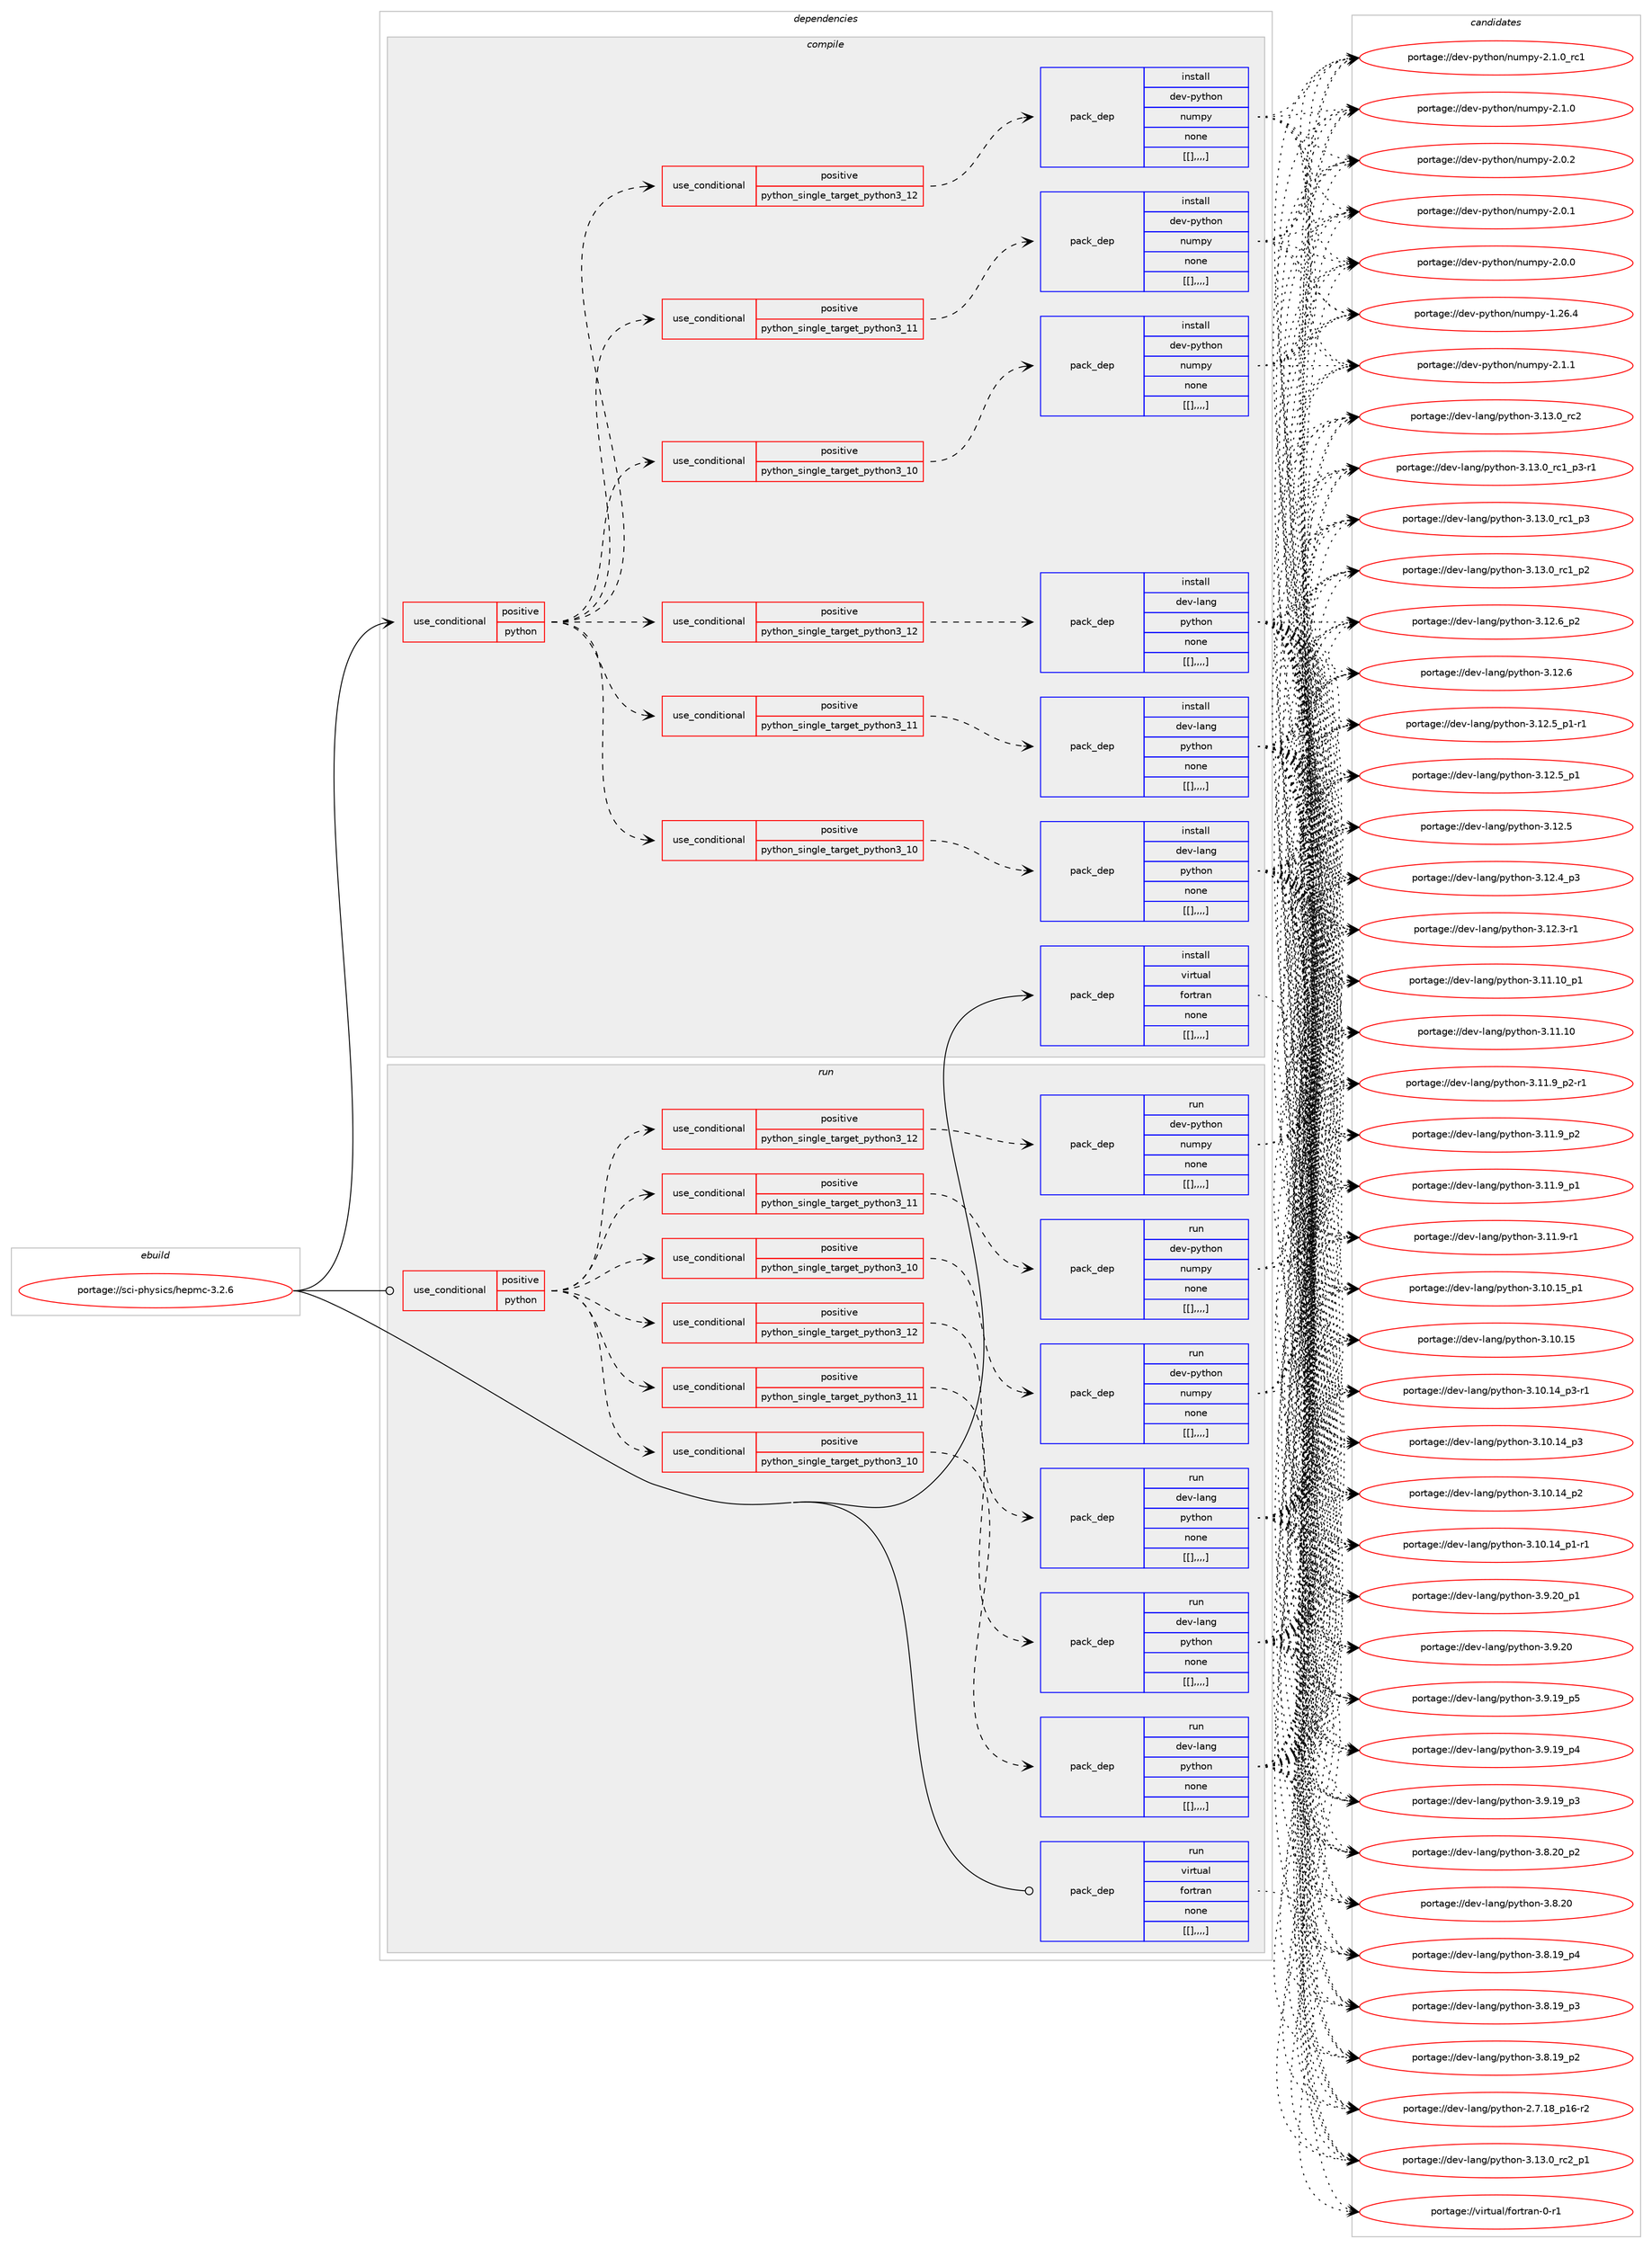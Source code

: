 digraph prolog {

# *************
# Graph options
# *************

newrank=true;
concentrate=true;
compound=true;
graph [rankdir=LR,fontname=Helvetica,fontsize=10,ranksep=1.5];#, ranksep=2.5, nodesep=0.2];
edge  [arrowhead=vee];
node  [fontname=Helvetica,fontsize=10];

# **********
# The ebuild
# **********

subgraph cluster_leftcol {
color=gray;
label=<<i>ebuild</i>>;
id [label="portage://sci-physics/hepmc-3.2.6", color=red, width=4, href="../sci-physics/hepmc-3.2.6.svg"];
}

# ****************
# The dependencies
# ****************

subgraph cluster_midcol {
color=gray;
label=<<i>dependencies</i>>;
subgraph cluster_compile {
fillcolor="#eeeeee";
style=filled;
label=<<i>compile</i>>;
subgraph cond112762 {
dependency420805 [label=<<TABLE BORDER="0" CELLBORDER="1" CELLSPACING="0" CELLPADDING="4"><TR><TD ROWSPAN="3" CELLPADDING="10">use_conditional</TD></TR><TR><TD>positive</TD></TR><TR><TD>python</TD></TR></TABLE>>, shape=none, color=red];
subgraph cond112763 {
dependency420806 [label=<<TABLE BORDER="0" CELLBORDER="1" CELLSPACING="0" CELLPADDING="4"><TR><TD ROWSPAN="3" CELLPADDING="10">use_conditional</TD></TR><TR><TD>positive</TD></TR><TR><TD>python_single_target_python3_10</TD></TR></TABLE>>, shape=none, color=red];
subgraph pack305121 {
dependency420807 [label=<<TABLE BORDER="0" CELLBORDER="1" CELLSPACING="0" CELLPADDING="4" WIDTH="220"><TR><TD ROWSPAN="6" CELLPADDING="30">pack_dep</TD></TR><TR><TD WIDTH="110">install</TD></TR><TR><TD>dev-lang</TD></TR><TR><TD>python</TD></TR><TR><TD>none</TD></TR><TR><TD>[[],,,,]</TD></TR></TABLE>>, shape=none, color=blue];
}
dependency420806:e -> dependency420807:w [weight=20,style="dashed",arrowhead="vee"];
}
dependency420805:e -> dependency420806:w [weight=20,style="dashed",arrowhead="vee"];
subgraph cond112764 {
dependency420808 [label=<<TABLE BORDER="0" CELLBORDER="1" CELLSPACING="0" CELLPADDING="4"><TR><TD ROWSPAN="3" CELLPADDING="10">use_conditional</TD></TR><TR><TD>positive</TD></TR><TR><TD>python_single_target_python3_11</TD></TR></TABLE>>, shape=none, color=red];
subgraph pack305122 {
dependency420809 [label=<<TABLE BORDER="0" CELLBORDER="1" CELLSPACING="0" CELLPADDING="4" WIDTH="220"><TR><TD ROWSPAN="6" CELLPADDING="30">pack_dep</TD></TR><TR><TD WIDTH="110">install</TD></TR><TR><TD>dev-lang</TD></TR><TR><TD>python</TD></TR><TR><TD>none</TD></TR><TR><TD>[[],,,,]</TD></TR></TABLE>>, shape=none, color=blue];
}
dependency420808:e -> dependency420809:w [weight=20,style="dashed",arrowhead="vee"];
}
dependency420805:e -> dependency420808:w [weight=20,style="dashed",arrowhead="vee"];
subgraph cond112765 {
dependency420810 [label=<<TABLE BORDER="0" CELLBORDER="1" CELLSPACING="0" CELLPADDING="4"><TR><TD ROWSPAN="3" CELLPADDING="10">use_conditional</TD></TR><TR><TD>positive</TD></TR><TR><TD>python_single_target_python3_12</TD></TR></TABLE>>, shape=none, color=red];
subgraph pack305123 {
dependency420811 [label=<<TABLE BORDER="0" CELLBORDER="1" CELLSPACING="0" CELLPADDING="4" WIDTH="220"><TR><TD ROWSPAN="6" CELLPADDING="30">pack_dep</TD></TR><TR><TD WIDTH="110">install</TD></TR><TR><TD>dev-lang</TD></TR><TR><TD>python</TD></TR><TR><TD>none</TD></TR><TR><TD>[[],,,,]</TD></TR></TABLE>>, shape=none, color=blue];
}
dependency420810:e -> dependency420811:w [weight=20,style="dashed",arrowhead="vee"];
}
dependency420805:e -> dependency420810:w [weight=20,style="dashed",arrowhead="vee"];
subgraph cond112766 {
dependency420812 [label=<<TABLE BORDER="0" CELLBORDER="1" CELLSPACING="0" CELLPADDING="4"><TR><TD ROWSPAN="3" CELLPADDING="10">use_conditional</TD></TR><TR><TD>positive</TD></TR><TR><TD>python_single_target_python3_10</TD></TR></TABLE>>, shape=none, color=red];
subgraph pack305124 {
dependency420813 [label=<<TABLE BORDER="0" CELLBORDER="1" CELLSPACING="0" CELLPADDING="4" WIDTH="220"><TR><TD ROWSPAN="6" CELLPADDING="30">pack_dep</TD></TR><TR><TD WIDTH="110">install</TD></TR><TR><TD>dev-python</TD></TR><TR><TD>numpy</TD></TR><TR><TD>none</TD></TR><TR><TD>[[],,,,]</TD></TR></TABLE>>, shape=none, color=blue];
}
dependency420812:e -> dependency420813:w [weight=20,style="dashed",arrowhead="vee"];
}
dependency420805:e -> dependency420812:w [weight=20,style="dashed",arrowhead="vee"];
subgraph cond112767 {
dependency420814 [label=<<TABLE BORDER="0" CELLBORDER="1" CELLSPACING="0" CELLPADDING="4"><TR><TD ROWSPAN="3" CELLPADDING="10">use_conditional</TD></TR><TR><TD>positive</TD></TR><TR><TD>python_single_target_python3_11</TD></TR></TABLE>>, shape=none, color=red];
subgraph pack305125 {
dependency420815 [label=<<TABLE BORDER="0" CELLBORDER="1" CELLSPACING="0" CELLPADDING="4" WIDTH="220"><TR><TD ROWSPAN="6" CELLPADDING="30">pack_dep</TD></TR><TR><TD WIDTH="110">install</TD></TR><TR><TD>dev-python</TD></TR><TR><TD>numpy</TD></TR><TR><TD>none</TD></TR><TR><TD>[[],,,,]</TD></TR></TABLE>>, shape=none, color=blue];
}
dependency420814:e -> dependency420815:w [weight=20,style="dashed",arrowhead="vee"];
}
dependency420805:e -> dependency420814:w [weight=20,style="dashed",arrowhead="vee"];
subgraph cond112768 {
dependency420816 [label=<<TABLE BORDER="0" CELLBORDER="1" CELLSPACING="0" CELLPADDING="4"><TR><TD ROWSPAN="3" CELLPADDING="10">use_conditional</TD></TR><TR><TD>positive</TD></TR><TR><TD>python_single_target_python3_12</TD></TR></TABLE>>, shape=none, color=red];
subgraph pack305126 {
dependency420817 [label=<<TABLE BORDER="0" CELLBORDER="1" CELLSPACING="0" CELLPADDING="4" WIDTH="220"><TR><TD ROWSPAN="6" CELLPADDING="30">pack_dep</TD></TR><TR><TD WIDTH="110">install</TD></TR><TR><TD>dev-python</TD></TR><TR><TD>numpy</TD></TR><TR><TD>none</TD></TR><TR><TD>[[],,,,]</TD></TR></TABLE>>, shape=none, color=blue];
}
dependency420816:e -> dependency420817:w [weight=20,style="dashed",arrowhead="vee"];
}
dependency420805:e -> dependency420816:w [weight=20,style="dashed",arrowhead="vee"];
}
id:e -> dependency420805:w [weight=20,style="solid",arrowhead="vee"];
subgraph pack305127 {
dependency420818 [label=<<TABLE BORDER="0" CELLBORDER="1" CELLSPACING="0" CELLPADDING="4" WIDTH="220"><TR><TD ROWSPAN="6" CELLPADDING="30">pack_dep</TD></TR><TR><TD WIDTH="110">install</TD></TR><TR><TD>virtual</TD></TR><TR><TD>fortran</TD></TR><TR><TD>none</TD></TR><TR><TD>[[],,,,]</TD></TR></TABLE>>, shape=none, color=blue];
}
id:e -> dependency420818:w [weight=20,style="solid",arrowhead="vee"];
}
subgraph cluster_compileandrun {
fillcolor="#eeeeee";
style=filled;
label=<<i>compile and run</i>>;
}
subgraph cluster_run {
fillcolor="#eeeeee";
style=filled;
label=<<i>run</i>>;
subgraph cond112769 {
dependency420819 [label=<<TABLE BORDER="0" CELLBORDER="1" CELLSPACING="0" CELLPADDING="4"><TR><TD ROWSPAN="3" CELLPADDING="10">use_conditional</TD></TR><TR><TD>positive</TD></TR><TR><TD>python</TD></TR></TABLE>>, shape=none, color=red];
subgraph cond112770 {
dependency420820 [label=<<TABLE BORDER="0" CELLBORDER="1" CELLSPACING="0" CELLPADDING="4"><TR><TD ROWSPAN="3" CELLPADDING="10">use_conditional</TD></TR><TR><TD>positive</TD></TR><TR><TD>python_single_target_python3_10</TD></TR></TABLE>>, shape=none, color=red];
subgraph pack305128 {
dependency420821 [label=<<TABLE BORDER="0" CELLBORDER="1" CELLSPACING="0" CELLPADDING="4" WIDTH="220"><TR><TD ROWSPAN="6" CELLPADDING="30">pack_dep</TD></TR><TR><TD WIDTH="110">run</TD></TR><TR><TD>dev-lang</TD></TR><TR><TD>python</TD></TR><TR><TD>none</TD></TR><TR><TD>[[],,,,]</TD></TR></TABLE>>, shape=none, color=blue];
}
dependency420820:e -> dependency420821:w [weight=20,style="dashed",arrowhead="vee"];
}
dependency420819:e -> dependency420820:w [weight=20,style="dashed",arrowhead="vee"];
subgraph cond112771 {
dependency420822 [label=<<TABLE BORDER="0" CELLBORDER="1" CELLSPACING="0" CELLPADDING="4"><TR><TD ROWSPAN="3" CELLPADDING="10">use_conditional</TD></TR><TR><TD>positive</TD></TR><TR><TD>python_single_target_python3_11</TD></TR></TABLE>>, shape=none, color=red];
subgraph pack305129 {
dependency420823 [label=<<TABLE BORDER="0" CELLBORDER="1" CELLSPACING="0" CELLPADDING="4" WIDTH="220"><TR><TD ROWSPAN="6" CELLPADDING="30">pack_dep</TD></TR><TR><TD WIDTH="110">run</TD></TR><TR><TD>dev-lang</TD></TR><TR><TD>python</TD></TR><TR><TD>none</TD></TR><TR><TD>[[],,,,]</TD></TR></TABLE>>, shape=none, color=blue];
}
dependency420822:e -> dependency420823:w [weight=20,style="dashed",arrowhead="vee"];
}
dependency420819:e -> dependency420822:w [weight=20,style="dashed",arrowhead="vee"];
subgraph cond112772 {
dependency420824 [label=<<TABLE BORDER="0" CELLBORDER="1" CELLSPACING="0" CELLPADDING="4"><TR><TD ROWSPAN="3" CELLPADDING="10">use_conditional</TD></TR><TR><TD>positive</TD></TR><TR><TD>python_single_target_python3_12</TD></TR></TABLE>>, shape=none, color=red];
subgraph pack305130 {
dependency420825 [label=<<TABLE BORDER="0" CELLBORDER="1" CELLSPACING="0" CELLPADDING="4" WIDTH="220"><TR><TD ROWSPAN="6" CELLPADDING="30">pack_dep</TD></TR><TR><TD WIDTH="110">run</TD></TR><TR><TD>dev-lang</TD></TR><TR><TD>python</TD></TR><TR><TD>none</TD></TR><TR><TD>[[],,,,]</TD></TR></TABLE>>, shape=none, color=blue];
}
dependency420824:e -> dependency420825:w [weight=20,style="dashed",arrowhead="vee"];
}
dependency420819:e -> dependency420824:w [weight=20,style="dashed",arrowhead="vee"];
subgraph cond112773 {
dependency420826 [label=<<TABLE BORDER="0" CELLBORDER="1" CELLSPACING="0" CELLPADDING="4"><TR><TD ROWSPAN="3" CELLPADDING="10">use_conditional</TD></TR><TR><TD>positive</TD></TR><TR><TD>python_single_target_python3_10</TD></TR></TABLE>>, shape=none, color=red];
subgraph pack305131 {
dependency420827 [label=<<TABLE BORDER="0" CELLBORDER="1" CELLSPACING="0" CELLPADDING="4" WIDTH="220"><TR><TD ROWSPAN="6" CELLPADDING="30">pack_dep</TD></TR><TR><TD WIDTH="110">run</TD></TR><TR><TD>dev-python</TD></TR><TR><TD>numpy</TD></TR><TR><TD>none</TD></TR><TR><TD>[[],,,,]</TD></TR></TABLE>>, shape=none, color=blue];
}
dependency420826:e -> dependency420827:w [weight=20,style="dashed",arrowhead="vee"];
}
dependency420819:e -> dependency420826:w [weight=20,style="dashed",arrowhead="vee"];
subgraph cond112774 {
dependency420828 [label=<<TABLE BORDER="0" CELLBORDER="1" CELLSPACING="0" CELLPADDING="4"><TR><TD ROWSPAN="3" CELLPADDING="10">use_conditional</TD></TR><TR><TD>positive</TD></TR><TR><TD>python_single_target_python3_11</TD></TR></TABLE>>, shape=none, color=red];
subgraph pack305132 {
dependency420829 [label=<<TABLE BORDER="0" CELLBORDER="1" CELLSPACING="0" CELLPADDING="4" WIDTH="220"><TR><TD ROWSPAN="6" CELLPADDING="30">pack_dep</TD></TR><TR><TD WIDTH="110">run</TD></TR><TR><TD>dev-python</TD></TR><TR><TD>numpy</TD></TR><TR><TD>none</TD></TR><TR><TD>[[],,,,]</TD></TR></TABLE>>, shape=none, color=blue];
}
dependency420828:e -> dependency420829:w [weight=20,style="dashed",arrowhead="vee"];
}
dependency420819:e -> dependency420828:w [weight=20,style="dashed",arrowhead="vee"];
subgraph cond112775 {
dependency420830 [label=<<TABLE BORDER="0" CELLBORDER="1" CELLSPACING="0" CELLPADDING="4"><TR><TD ROWSPAN="3" CELLPADDING="10">use_conditional</TD></TR><TR><TD>positive</TD></TR><TR><TD>python_single_target_python3_12</TD></TR></TABLE>>, shape=none, color=red];
subgraph pack305133 {
dependency420831 [label=<<TABLE BORDER="0" CELLBORDER="1" CELLSPACING="0" CELLPADDING="4" WIDTH="220"><TR><TD ROWSPAN="6" CELLPADDING="30">pack_dep</TD></TR><TR><TD WIDTH="110">run</TD></TR><TR><TD>dev-python</TD></TR><TR><TD>numpy</TD></TR><TR><TD>none</TD></TR><TR><TD>[[],,,,]</TD></TR></TABLE>>, shape=none, color=blue];
}
dependency420830:e -> dependency420831:w [weight=20,style="dashed",arrowhead="vee"];
}
dependency420819:e -> dependency420830:w [weight=20,style="dashed",arrowhead="vee"];
}
id:e -> dependency420819:w [weight=20,style="solid",arrowhead="odot"];
subgraph pack305134 {
dependency420832 [label=<<TABLE BORDER="0" CELLBORDER="1" CELLSPACING="0" CELLPADDING="4" WIDTH="220"><TR><TD ROWSPAN="6" CELLPADDING="30">pack_dep</TD></TR><TR><TD WIDTH="110">run</TD></TR><TR><TD>virtual</TD></TR><TR><TD>fortran</TD></TR><TR><TD>none</TD></TR><TR><TD>[[],,,,]</TD></TR></TABLE>>, shape=none, color=blue];
}
id:e -> dependency420832:w [weight=20,style="solid",arrowhead="odot"];
}
}

# **************
# The candidates
# **************

subgraph cluster_choices {
rank=same;
color=gray;
label=<<i>candidates</i>>;

subgraph choice305121 {
color=black;
nodesep=1;
choice100101118451089711010347112121116104111110455146495146489511499509511249 [label="portage://dev-lang/python-3.13.0_rc2_p1", color=red, width=4,href="../dev-lang/python-3.13.0_rc2_p1.svg"];
choice10010111845108971101034711212111610411111045514649514648951149950 [label="portage://dev-lang/python-3.13.0_rc2", color=red, width=4,href="../dev-lang/python-3.13.0_rc2.svg"];
choice1001011184510897110103471121211161041111104551464951464895114994995112514511449 [label="portage://dev-lang/python-3.13.0_rc1_p3-r1", color=red, width=4,href="../dev-lang/python-3.13.0_rc1_p3-r1.svg"];
choice100101118451089711010347112121116104111110455146495146489511499499511251 [label="portage://dev-lang/python-3.13.0_rc1_p3", color=red, width=4,href="../dev-lang/python-3.13.0_rc1_p3.svg"];
choice100101118451089711010347112121116104111110455146495146489511499499511250 [label="portage://dev-lang/python-3.13.0_rc1_p2", color=red, width=4,href="../dev-lang/python-3.13.0_rc1_p2.svg"];
choice100101118451089711010347112121116104111110455146495046549511250 [label="portage://dev-lang/python-3.12.6_p2", color=red, width=4,href="../dev-lang/python-3.12.6_p2.svg"];
choice10010111845108971101034711212111610411111045514649504654 [label="portage://dev-lang/python-3.12.6", color=red, width=4,href="../dev-lang/python-3.12.6.svg"];
choice1001011184510897110103471121211161041111104551464950465395112494511449 [label="portage://dev-lang/python-3.12.5_p1-r1", color=red, width=4,href="../dev-lang/python-3.12.5_p1-r1.svg"];
choice100101118451089711010347112121116104111110455146495046539511249 [label="portage://dev-lang/python-3.12.5_p1", color=red, width=4,href="../dev-lang/python-3.12.5_p1.svg"];
choice10010111845108971101034711212111610411111045514649504653 [label="portage://dev-lang/python-3.12.5", color=red, width=4,href="../dev-lang/python-3.12.5.svg"];
choice100101118451089711010347112121116104111110455146495046529511251 [label="portage://dev-lang/python-3.12.4_p3", color=red, width=4,href="../dev-lang/python-3.12.4_p3.svg"];
choice100101118451089711010347112121116104111110455146495046514511449 [label="portage://dev-lang/python-3.12.3-r1", color=red, width=4,href="../dev-lang/python-3.12.3-r1.svg"];
choice10010111845108971101034711212111610411111045514649494649489511249 [label="portage://dev-lang/python-3.11.10_p1", color=red, width=4,href="../dev-lang/python-3.11.10_p1.svg"];
choice1001011184510897110103471121211161041111104551464949464948 [label="portage://dev-lang/python-3.11.10", color=red, width=4,href="../dev-lang/python-3.11.10.svg"];
choice1001011184510897110103471121211161041111104551464949465795112504511449 [label="portage://dev-lang/python-3.11.9_p2-r1", color=red, width=4,href="../dev-lang/python-3.11.9_p2-r1.svg"];
choice100101118451089711010347112121116104111110455146494946579511250 [label="portage://dev-lang/python-3.11.9_p2", color=red, width=4,href="../dev-lang/python-3.11.9_p2.svg"];
choice100101118451089711010347112121116104111110455146494946579511249 [label="portage://dev-lang/python-3.11.9_p1", color=red, width=4,href="../dev-lang/python-3.11.9_p1.svg"];
choice100101118451089711010347112121116104111110455146494946574511449 [label="portage://dev-lang/python-3.11.9-r1", color=red, width=4,href="../dev-lang/python-3.11.9-r1.svg"];
choice10010111845108971101034711212111610411111045514649484649539511249 [label="portage://dev-lang/python-3.10.15_p1", color=red, width=4,href="../dev-lang/python-3.10.15_p1.svg"];
choice1001011184510897110103471121211161041111104551464948464953 [label="portage://dev-lang/python-3.10.15", color=red, width=4,href="../dev-lang/python-3.10.15.svg"];
choice100101118451089711010347112121116104111110455146494846495295112514511449 [label="portage://dev-lang/python-3.10.14_p3-r1", color=red, width=4,href="../dev-lang/python-3.10.14_p3-r1.svg"];
choice10010111845108971101034711212111610411111045514649484649529511251 [label="portage://dev-lang/python-3.10.14_p3", color=red, width=4,href="../dev-lang/python-3.10.14_p3.svg"];
choice10010111845108971101034711212111610411111045514649484649529511250 [label="portage://dev-lang/python-3.10.14_p2", color=red, width=4,href="../dev-lang/python-3.10.14_p2.svg"];
choice100101118451089711010347112121116104111110455146494846495295112494511449 [label="portage://dev-lang/python-3.10.14_p1-r1", color=red, width=4,href="../dev-lang/python-3.10.14_p1-r1.svg"];
choice100101118451089711010347112121116104111110455146574650489511249 [label="portage://dev-lang/python-3.9.20_p1", color=red, width=4,href="../dev-lang/python-3.9.20_p1.svg"];
choice10010111845108971101034711212111610411111045514657465048 [label="portage://dev-lang/python-3.9.20", color=red, width=4,href="../dev-lang/python-3.9.20.svg"];
choice100101118451089711010347112121116104111110455146574649579511253 [label="portage://dev-lang/python-3.9.19_p5", color=red, width=4,href="../dev-lang/python-3.9.19_p5.svg"];
choice100101118451089711010347112121116104111110455146574649579511252 [label="portage://dev-lang/python-3.9.19_p4", color=red, width=4,href="../dev-lang/python-3.9.19_p4.svg"];
choice100101118451089711010347112121116104111110455146574649579511251 [label="portage://dev-lang/python-3.9.19_p3", color=red, width=4,href="../dev-lang/python-3.9.19_p3.svg"];
choice100101118451089711010347112121116104111110455146564650489511250 [label="portage://dev-lang/python-3.8.20_p2", color=red, width=4,href="../dev-lang/python-3.8.20_p2.svg"];
choice10010111845108971101034711212111610411111045514656465048 [label="portage://dev-lang/python-3.8.20", color=red, width=4,href="../dev-lang/python-3.8.20.svg"];
choice100101118451089711010347112121116104111110455146564649579511252 [label="portage://dev-lang/python-3.8.19_p4", color=red, width=4,href="../dev-lang/python-3.8.19_p4.svg"];
choice100101118451089711010347112121116104111110455146564649579511251 [label="portage://dev-lang/python-3.8.19_p3", color=red, width=4,href="../dev-lang/python-3.8.19_p3.svg"];
choice100101118451089711010347112121116104111110455146564649579511250 [label="portage://dev-lang/python-3.8.19_p2", color=red, width=4,href="../dev-lang/python-3.8.19_p2.svg"];
choice100101118451089711010347112121116104111110455046554649569511249544511450 [label="portage://dev-lang/python-2.7.18_p16-r2", color=red, width=4,href="../dev-lang/python-2.7.18_p16-r2.svg"];
dependency420807:e -> choice100101118451089711010347112121116104111110455146495146489511499509511249:w [style=dotted,weight="100"];
dependency420807:e -> choice10010111845108971101034711212111610411111045514649514648951149950:w [style=dotted,weight="100"];
dependency420807:e -> choice1001011184510897110103471121211161041111104551464951464895114994995112514511449:w [style=dotted,weight="100"];
dependency420807:e -> choice100101118451089711010347112121116104111110455146495146489511499499511251:w [style=dotted,weight="100"];
dependency420807:e -> choice100101118451089711010347112121116104111110455146495146489511499499511250:w [style=dotted,weight="100"];
dependency420807:e -> choice100101118451089711010347112121116104111110455146495046549511250:w [style=dotted,weight="100"];
dependency420807:e -> choice10010111845108971101034711212111610411111045514649504654:w [style=dotted,weight="100"];
dependency420807:e -> choice1001011184510897110103471121211161041111104551464950465395112494511449:w [style=dotted,weight="100"];
dependency420807:e -> choice100101118451089711010347112121116104111110455146495046539511249:w [style=dotted,weight="100"];
dependency420807:e -> choice10010111845108971101034711212111610411111045514649504653:w [style=dotted,weight="100"];
dependency420807:e -> choice100101118451089711010347112121116104111110455146495046529511251:w [style=dotted,weight="100"];
dependency420807:e -> choice100101118451089711010347112121116104111110455146495046514511449:w [style=dotted,weight="100"];
dependency420807:e -> choice10010111845108971101034711212111610411111045514649494649489511249:w [style=dotted,weight="100"];
dependency420807:e -> choice1001011184510897110103471121211161041111104551464949464948:w [style=dotted,weight="100"];
dependency420807:e -> choice1001011184510897110103471121211161041111104551464949465795112504511449:w [style=dotted,weight="100"];
dependency420807:e -> choice100101118451089711010347112121116104111110455146494946579511250:w [style=dotted,weight="100"];
dependency420807:e -> choice100101118451089711010347112121116104111110455146494946579511249:w [style=dotted,weight="100"];
dependency420807:e -> choice100101118451089711010347112121116104111110455146494946574511449:w [style=dotted,weight="100"];
dependency420807:e -> choice10010111845108971101034711212111610411111045514649484649539511249:w [style=dotted,weight="100"];
dependency420807:e -> choice1001011184510897110103471121211161041111104551464948464953:w [style=dotted,weight="100"];
dependency420807:e -> choice100101118451089711010347112121116104111110455146494846495295112514511449:w [style=dotted,weight="100"];
dependency420807:e -> choice10010111845108971101034711212111610411111045514649484649529511251:w [style=dotted,weight="100"];
dependency420807:e -> choice10010111845108971101034711212111610411111045514649484649529511250:w [style=dotted,weight="100"];
dependency420807:e -> choice100101118451089711010347112121116104111110455146494846495295112494511449:w [style=dotted,weight="100"];
dependency420807:e -> choice100101118451089711010347112121116104111110455146574650489511249:w [style=dotted,weight="100"];
dependency420807:e -> choice10010111845108971101034711212111610411111045514657465048:w [style=dotted,weight="100"];
dependency420807:e -> choice100101118451089711010347112121116104111110455146574649579511253:w [style=dotted,weight="100"];
dependency420807:e -> choice100101118451089711010347112121116104111110455146574649579511252:w [style=dotted,weight="100"];
dependency420807:e -> choice100101118451089711010347112121116104111110455146574649579511251:w [style=dotted,weight="100"];
dependency420807:e -> choice100101118451089711010347112121116104111110455146564650489511250:w [style=dotted,weight="100"];
dependency420807:e -> choice10010111845108971101034711212111610411111045514656465048:w [style=dotted,weight="100"];
dependency420807:e -> choice100101118451089711010347112121116104111110455146564649579511252:w [style=dotted,weight="100"];
dependency420807:e -> choice100101118451089711010347112121116104111110455146564649579511251:w [style=dotted,weight="100"];
dependency420807:e -> choice100101118451089711010347112121116104111110455146564649579511250:w [style=dotted,weight="100"];
dependency420807:e -> choice100101118451089711010347112121116104111110455046554649569511249544511450:w [style=dotted,weight="100"];
}
subgraph choice305122 {
color=black;
nodesep=1;
choice100101118451089711010347112121116104111110455146495146489511499509511249 [label="portage://dev-lang/python-3.13.0_rc2_p1", color=red, width=4,href="../dev-lang/python-3.13.0_rc2_p1.svg"];
choice10010111845108971101034711212111610411111045514649514648951149950 [label="portage://dev-lang/python-3.13.0_rc2", color=red, width=4,href="../dev-lang/python-3.13.0_rc2.svg"];
choice1001011184510897110103471121211161041111104551464951464895114994995112514511449 [label="portage://dev-lang/python-3.13.0_rc1_p3-r1", color=red, width=4,href="../dev-lang/python-3.13.0_rc1_p3-r1.svg"];
choice100101118451089711010347112121116104111110455146495146489511499499511251 [label="portage://dev-lang/python-3.13.0_rc1_p3", color=red, width=4,href="../dev-lang/python-3.13.0_rc1_p3.svg"];
choice100101118451089711010347112121116104111110455146495146489511499499511250 [label="portage://dev-lang/python-3.13.0_rc1_p2", color=red, width=4,href="../dev-lang/python-3.13.0_rc1_p2.svg"];
choice100101118451089711010347112121116104111110455146495046549511250 [label="portage://dev-lang/python-3.12.6_p2", color=red, width=4,href="../dev-lang/python-3.12.6_p2.svg"];
choice10010111845108971101034711212111610411111045514649504654 [label="portage://dev-lang/python-3.12.6", color=red, width=4,href="../dev-lang/python-3.12.6.svg"];
choice1001011184510897110103471121211161041111104551464950465395112494511449 [label="portage://dev-lang/python-3.12.5_p1-r1", color=red, width=4,href="../dev-lang/python-3.12.5_p1-r1.svg"];
choice100101118451089711010347112121116104111110455146495046539511249 [label="portage://dev-lang/python-3.12.5_p1", color=red, width=4,href="../dev-lang/python-3.12.5_p1.svg"];
choice10010111845108971101034711212111610411111045514649504653 [label="portage://dev-lang/python-3.12.5", color=red, width=4,href="../dev-lang/python-3.12.5.svg"];
choice100101118451089711010347112121116104111110455146495046529511251 [label="portage://dev-lang/python-3.12.4_p3", color=red, width=4,href="../dev-lang/python-3.12.4_p3.svg"];
choice100101118451089711010347112121116104111110455146495046514511449 [label="portage://dev-lang/python-3.12.3-r1", color=red, width=4,href="../dev-lang/python-3.12.3-r1.svg"];
choice10010111845108971101034711212111610411111045514649494649489511249 [label="portage://dev-lang/python-3.11.10_p1", color=red, width=4,href="../dev-lang/python-3.11.10_p1.svg"];
choice1001011184510897110103471121211161041111104551464949464948 [label="portage://dev-lang/python-3.11.10", color=red, width=4,href="../dev-lang/python-3.11.10.svg"];
choice1001011184510897110103471121211161041111104551464949465795112504511449 [label="portage://dev-lang/python-3.11.9_p2-r1", color=red, width=4,href="../dev-lang/python-3.11.9_p2-r1.svg"];
choice100101118451089711010347112121116104111110455146494946579511250 [label="portage://dev-lang/python-3.11.9_p2", color=red, width=4,href="../dev-lang/python-3.11.9_p2.svg"];
choice100101118451089711010347112121116104111110455146494946579511249 [label="portage://dev-lang/python-3.11.9_p1", color=red, width=4,href="../dev-lang/python-3.11.9_p1.svg"];
choice100101118451089711010347112121116104111110455146494946574511449 [label="portage://dev-lang/python-3.11.9-r1", color=red, width=4,href="../dev-lang/python-3.11.9-r1.svg"];
choice10010111845108971101034711212111610411111045514649484649539511249 [label="portage://dev-lang/python-3.10.15_p1", color=red, width=4,href="../dev-lang/python-3.10.15_p1.svg"];
choice1001011184510897110103471121211161041111104551464948464953 [label="portage://dev-lang/python-3.10.15", color=red, width=4,href="../dev-lang/python-3.10.15.svg"];
choice100101118451089711010347112121116104111110455146494846495295112514511449 [label="portage://dev-lang/python-3.10.14_p3-r1", color=red, width=4,href="../dev-lang/python-3.10.14_p3-r1.svg"];
choice10010111845108971101034711212111610411111045514649484649529511251 [label="portage://dev-lang/python-3.10.14_p3", color=red, width=4,href="../dev-lang/python-3.10.14_p3.svg"];
choice10010111845108971101034711212111610411111045514649484649529511250 [label="portage://dev-lang/python-3.10.14_p2", color=red, width=4,href="../dev-lang/python-3.10.14_p2.svg"];
choice100101118451089711010347112121116104111110455146494846495295112494511449 [label="portage://dev-lang/python-3.10.14_p1-r1", color=red, width=4,href="../dev-lang/python-3.10.14_p1-r1.svg"];
choice100101118451089711010347112121116104111110455146574650489511249 [label="portage://dev-lang/python-3.9.20_p1", color=red, width=4,href="../dev-lang/python-3.9.20_p1.svg"];
choice10010111845108971101034711212111610411111045514657465048 [label="portage://dev-lang/python-3.9.20", color=red, width=4,href="../dev-lang/python-3.9.20.svg"];
choice100101118451089711010347112121116104111110455146574649579511253 [label="portage://dev-lang/python-3.9.19_p5", color=red, width=4,href="../dev-lang/python-3.9.19_p5.svg"];
choice100101118451089711010347112121116104111110455146574649579511252 [label="portage://dev-lang/python-3.9.19_p4", color=red, width=4,href="../dev-lang/python-3.9.19_p4.svg"];
choice100101118451089711010347112121116104111110455146574649579511251 [label="portage://dev-lang/python-3.9.19_p3", color=red, width=4,href="../dev-lang/python-3.9.19_p3.svg"];
choice100101118451089711010347112121116104111110455146564650489511250 [label="portage://dev-lang/python-3.8.20_p2", color=red, width=4,href="../dev-lang/python-3.8.20_p2.svg"];
choice10010111845108971101034711212111610411111045514656465048 [label="portage://dev-lang/python-3.8.20", color=red, width=4,href="../dev-lang/python-3.8.20.svg"];
choice100101118451089711010347112121116104111110455146564649579511252 [label="portage://dev-lang/python-3.8.19_p4", color=red, width=4,href="../dev-lang/python-3.8.19_p4.svg"];
choice100101118451089711010347112121116104111110455146564649579511251 [label="portage://dev-lang/python-3.8.19_p3", color=red, width=4,href="../dev-lang/python-3.8.19_p3.svg"];
choice100101118451089711010347112121116104111110455146564649579511250 [label="portage://dev-lang/python-3.8.19_p2", color=red, width=4,href="../dev-lang/python-3.8.19_p2.svg"];
choice100101118451089711010347112121116104111110455046554649569511249544511450 [label="portage://dev-lang/python-2.7.18_p16-r2", color=red, width=4,href="../dev-lang/python-2.7.18_p16-r2.svg"];
dependency420809:e -> choice100101118451089711010347112121116104111110455146495146489511499509511249:w [style=dotted,weight="100"];
dependency420809:e -> choice10010111845108971101034711212111610411111045514649514648951149950:w [style=dotted,weight="100"];
dependency420809:e -> choice1001011184510897110103471121211161041111104551464951464895114994995112514511449:w [style=dotted,weight="100"];
dependency420809:e -> choice100101118451089711010347112121116104111110455146495146489511499499511251:w [style=dotted,weight="100"];
dependency420809:e -> choice100101118451089711010347112121116104111110455146495146489511499499511250:w [style=dotted,weight="100"];
dependency420809:e -> choice100101118451089711010347112121116104111110455146495046549511250:w [style=dotted,weight="100"];
dependency420809:e -> choice10010111845108971101034711212111610411111045514649504654:w [style=dotted,weight="100"];
dependency420809:e -> choice1001011184510897110103471121211161041111104551464950465395112494511449:w [style=dotted,weight="100"];
dependency420809:e -> choice100101118451089711010347112121116104111110455146495046539511249:w [style=dotted,weight="100"];
dependency420809:e -> choice10010111845108971101034711212111610411111045514649504653:w [style=dotted,weight="100"];
dependency420809:e -> choice100101118451089711010347112121116104111110455146495046529511251:w [style=dotted,weight="100"];
dependency420809:e -> choice100101118451089711010347112121116104111110455146495046514511449:w [style=dotted,weight="100"];
dependency420809:e -> choice10010111845108971101034711212111610411111045514649494649489511249:w [style=dotted,weight="100"];
dependency420809:e -> choice1001011184510897110103471121211161041111104551464949464948:w [style=dotted,weight="100"];
dependency420809:e -> choice1001011184510897110103471121211161041111104551464949465795112504511449:w [style=dotted,weight="100"];
dependency420809:e -> choice100101118451089711010347112121116104111110455146494946579511250:w [style=dotted,weight="100"];
dependency420809:e -> choice100101118451089711010347112121116104111110455146494946579511249:w [style=dotted,weight="100"];
dependency420809:e -> choice100101118451089711010347112121116104111110455146494946574511449:w [style=dotted,weight="100"];
dependency420809:e -> choice10010111845108971101034711212111610411111045514649484649539511249:w [style=dotted,weight="100"];
dependency420809:e -> choice1001011184510897110103471121211161041111104551464948464953:w [style=dotted,weight="100"];
dependency420809:e -> choice100101118451089711010347112121116104111110455146494846495295112514511449:w [style=dotted,weight="100"];
dependency420809:e -> choice10010111845108971101034711212111610411111045514649484649529511251:w [style=dotted,weight="100"];
dependency420809:e -> choice10010111845108971101034711212111610411111045514649484649529511250:w [style=dotted,weight="100"];
dependency420809:e -> choice100101118451089711010347112121116104111110455146494846495295112494511449:w [style=dotted,weight="100"];
dependency420809:e -> choice100101118451089711010347112121116104111110455146574650489511249:w [style=dotted,weight="100"];
dependency420809:e -> choice10010111845108971101034711212111610411111045514657465048:w [style=dotted,weight="100"];
dependency420809:e -> choice100101118451089711010347112121116104111110455146574649579511253:w [style=dotted,weight="100"];
dependency420809:e -> choice100101118451089711010347112121116104111110455146574649579511252:w [style=dotted,weight="100"];
dependency420809:e -> choice100101118451089711010347112121116104111110455146574649579511251:w [style=dotted,weight="100"];
dependency420809:e -> choice100101118451089711010347112121116104111110455146564650489511250:w [style=dotted,weight="100"];
dependency420809:e -> choice10010111845108971101034711212111610411111045514656465048:w [style=dotted,weight="100"];
dependency420809:e -> choice100101118451089711010347112121116104111110455146564649579511252:w [style=dotted,weight="100"];
dependency420809:e -> choice100101118451089711010347112121116104111110455146564649579511251:w [style=dotted,weight="100"];
dependency420809:e -> choice100101118451089711010347112121116104111110455146564649579511250:w [style=dotted,weight="100"];
dependency420809:e -> choice100101118451089711010347112121116104111110455046554649569511249544511450:w [style=dotted,weight="100"];
}
subgraph choice305123 {
color=black;
nodesep=1;
choice100101118451089711010347112121116104111110455146495146489511499509511249 [label="portage://dev-lang/python-3.13.0_rc2_p1", color=red, width=4,href="../dev-lang/python-3.13.0_rc2_p1.svg"];
choice10010111845108971101034711212111610411111045514649514648951149950 [label="portage://dev-lang/python-3.13.0_rc2", color=red, width=4,href="../dev-lang/python-3.13.0_rc2.svg"];
choice1001011184510897110103471121211161041111104551464951464895114994995112514511449 [label="portage://dev-lang/python-3.13.0_rc1_p3-r1", color=red, width=4,href="../dev-lang/python-3.13.0_rc1_p3-r1.svg"];
choice100101118451089711010347112121116104111110455146495146489511499499511251 [label="portage://dev-lang/python-3.13.0_rc1_p3", color=red, width=4,href="../dev-lang/python-3.13.0_rc1_p3.svg"];
choice100101118451089711010347112121116104111110455146495146489511499499511250 [label="portage://dev-lang/python-3.13.0_rc1_p2", color=red, width=4,href="../dev-lang/python-3.13.0_rc1_p2.svg"];
choice100101118451089711010347112121116104111110455146495046549511250 [label="portage://dev-lang/python-3.12.6_p2", color=red, width=4,href="../dev-lang/python-3.12.6_p2.svg"];
choice10010111845108971101034711212111610411111045514649504654 [label="portage://dev-lang/python-3.12.6", color=red, width=4,href="../dev-lang/python-3.12.6.svg"];
choice1001011184510897110103471121211161041111104551464950465395112494511449 [label="portage://dev-lang/python-3.12.5_p1-r1", color=red, width=4,href="../dev-lang/python-3.12.5_p1-r1.svg"];
choice100101118451089711010347112121116104111110455146495046539511249 [label="portage://dev-lang/python-3.12.5_p1", color=red, width=4,href="../dev-lang/python-3.12.5_p1.svg"];
choice10010111845108971101034711212111610411111045514649504653 [label="portage://dev-lang/python-3.12.5", color=red, width=4,href="../dev-lang/python-3.12.5.svg"];
choice100101118451089711010347112121116104111110455146495046529511251 [label="portage://dev-lang/python-3.12.4_p3", color=red, width=4,href="../dev-lang/python-3.12.4_p3.svg"];
choice100101118451089711010347112121116104111110455146495046514511449 [label="portage://dev-lang/python-3.12.3-r1", color=red, width=4,href="../dev-lang/python-3.12.3-r1.svg"];
choice10010111845108971101034711212111610411111045514649494649489511249 [label="portage://dev-lang/python-3.11.10_p1", color=red, width=4,href="../dev-lang/python-3.11.10_p1.svg"];
choice1001011184510897110103471121211161041111104551464949464948 [label="portage://dev-lang/python-3.11.10", color=red, width=4,href="../dev-lang/python-3.11.10.svg"];
choice1001011184510897110103471121211161041111104551464949465795112504511449 [label="portage://dev-lang/python-3.11.9_p2-r1", color=red, width=4,href="../dev-lang/python-3.11.9_p2-r1.svg"];
choice100101118451089711010347112121116104111110455146494946579511250 [label="portage://dev-lang/python-3.11.9_p2", color=red, width=4,href="../dev-lang/python-3.11.9_p2.svg"];
choice100101118451089711010347112121116104111110455146494946579511249 [label="portage://dev-lang/python-3.11.9_p1", color=red, width=4,href="../dev-lang/python-3.11.9_p1.svg"];
choice100101118451089711010347112121116104111110455146494946574511449 [label="portage://dev-lang/python-3.11.9-r1", color=red, width=4,href="../dev-lang/python-3.11.9-r1.svg"];
choice10010111845108971101034711212111610411111045514649484649539511249 [label="portage://dev-lang/python-3.10.15_p1", color=red, width=4,href="../dev-lang/python-3.10.15_p1.svg"];
choice1001011184510897110103471121211161041111104551464948464953 [label="portage://dev-lang/python-3.10.15", color=red, width=4,href="../dev-lang/python-3.10.15.svg"];
choice100101118451089711010347112121116104111110455146494846495295112514511449 [label="portage://dev-lang/python-3.10.14_p3-r1", color=red, width=4,href="../dev-lang/python-3.10.14_p3-r1.svg"];
choice10010111845108971101034711212111610411111045514649484649529511251 [label="portage://dev-lang/python-3.10.14_p3", color=red, width=4,href="../dev-lang/python-3.10.14_p3.svg"];
choice10010111845108971101034711212111610411111045514649484649529511250 [label="portage://dev-lang/python-3.10.14_p2", color=red, width=4,href="../dev-lang/python-3.10.14_p2.svg"];
choice100101118451089711010347112121116104111110455146494846495295112494511449 [label="portage://dev-lang/python-3.10.14_p1-r1", color=red, width=4,href="../dev-lang/python-3.10.14_p1-r1.svg"];
choice100101118451089711010347112121116104111110455146574650489511249 [label="portage://dev-lang/python-3.9.20_p1", color=red, width=4,href="../dev-lang/python-3.9.20_p1.svg"];
choice10010111845108971101034711212111610411111045514657465048 [label="portage://dev-lang/python-3.9.20", color=red, width=4,href="../dev-lang/python-3.9.20.svg"];
choice100101118451089711010347112121116104111110455146574649579511253 [label="portage://dev-lang/python-3.9.19_p5", color=red, width=4,href="../dev-lang/python-3.9.19_p5.svg"];
choice100101118451089711010347112121116104111110455146574649579511252 [label="portage://dev-lang/python-3.9.19_p4", color=red, width=4,href="../dev-lang/python-3.9.19_p4.svg"];
choice100101118451089711010347112121116104111110455146574649579511251 [label="portage://dev-lang/python-3.9.19_p3", color=red, width=4,href="../dev-lang/python-3.9.19_p3.svg"];
choice100101118451089711010347112121116104111110455146564650489511250 [label="portage://dev-lang/python-3.8.20_p2", color=red, width=4,href="../dev-lang/python-3.8.20_p2.svg"];
choice10010111845108971101034711212111610411111045514656465048 [label="portage://dev-lang/python-3.8.20", color=red, width=4,href="../dev-lang/python-3.8.20.svg"];
choice100101118451089711010347112121116104111110455146564649579511252 [label="portage://dev-lang/python-3.8.19_p4", color=red, width=4,href="../dev-lang/python-3.8.19_p4.svg"];
choice100101118451089711010347112121116104111110455146564649579511251 [label="portage://dev-lang/python-3.8.19_p3", color=red, width=4,href="../dev-lang/python-3.8.19_p3.svg"];
choice100101118451089711010347112121116104111110455146564649579511250 [label="portage://dev-lang/python-3.8.19_p2", color=red, width=4,href="../dev-lang/python-3.8.19_p2.svg"];
choice100101118451089711010347112121116104111110455046554649569511249544511450 [label="portage://dev-lang/python-2.7.18_p16-r2", color=red, width=4,href="../dev-lang/python-2.7.18_p16-r2.svg"];
dependency420811:e -> choice100101118451089711010347112121116104111110455146495146489511499509511249:w [style=dotted,weight="100"];
dependency420811:e -> choice10010111845108971101034711212111610411111045514649514648951149950:w [style=dotted,weight="100"];
dependency420811:e -> choice1001011184510897110103471121211161041111104551464951464895114994995112514511449:w [style=dotted,weight="100"];
dependency420811:e -> choice100101118451089711010347112121116104111110455146495146489511499499511251:w [style=dotted,weight="100"];
dependency420811:e -> choice100101118451089711010347112121116104111110455146495146489511499499511250:w [style=dotted,weight="100"];
dependency420811:e -> choice100101118451089711010347112121116104111110455146495046549511250:w [style=dotted,weight="100"];
dependency420811:e -> choice10010111845108971101034711212111610411111045514649504654:w [style=dotted,weight="100"];
dependency420811:e -> choice1001011184510897110103471121211161041111104551464950465395112494511449:w [style=dotted,weight="100"];
dependency420811:e -> choice100101118451089711010347112121116104111110455146495046539511249:w [style=dotted,weight="100"];
dependency420811:e -> choice10010111845108971101034711212111610411111045514649504653:w [style=dotted,weight="100"];
dependency420811:e -> choice100101118451089711010347112121116104111110455146495046529511251:w [style=dotted,weight="100"];
dependency420811:e -> choice100101118451089711010347112121116104111110455146495046514511449:w [style=dotted,weight="100"];
dependency420811:e -> choice10010111845108971101034711212111610411111045514649494649489511249:w [style=dotted,weight="100"];
dependency420811:e -> choice1001011184510897110103471121211161041111104551464949464948:w [style=dotted,weight="100"];
dependency420811:e -> choice1001011184510897110103471121211161041111104551464949465795112504511449:w [style=dotted,weight="100"];
dependency420811:e -> choice100101118451089711010347112121116104111110455146494946579511250:w [style=dotted,weight="100"];
dependency420811:e -> choice100101118451089711010347112121116104111110455146494946579511249:w [style=dotted,weight="100"];
dependency420811:e -> choice100101118451089711010347112121116104111110455146494946574511449:w [style=dotted,weight="100"];
dependency420811:e -> choice10010111845108971101034711212111610411111045514649484649539511249:w [style=dotted,weight="100"];
dependency420811:e -> choice1001011184510897110103471121211161041111104551464948464953:w [style=dotted,weight="100"];
dependency420811:e -> choice100101118451089711010347112121116104111110455146494846495295112514511449:w [style=dotted,weight="100"];
dependency420811:e -> choice10010111845108971101034711212111610411111045514649484649529511251:w [style=dotted,weight="100"];
dependency420811:e -> choice10010111845108971101034711212111610411111045514649484649529511250:w [style=dotted,weight="100"];
dependency420811:e -> choice100101118451089711010347112121116104111110455146494846495295112494511449:w [style=dotted,weight="100"];
dependency420811:e -> choice100101118451089711010347112121116104111110455146574650489511249:w [style=dotted,weight="100"];
dependency420811:e -> choice10010111845108971101034711212111610411111045514657465048:w [style=dotted,weight="100"];
dependency420811:e -> choice100101118451089711010347112121116104111110455146574649579511253:w [style=dotted,weight="100"];
dependency420811:e -> choice100101118451089711010347112121116104111110455146574649579511252:w [style=dotted,weight="100"];
dependency420811:e -> choice100101118451089711010347112121116104111110455146574649579511251:w [style=dotted,weight="100"];
dependency420811:e -> choice100101118451089711010347112121116104111110455146564650489511250:w [style=dotted,weight="100"];
dependency420811:e -> choice10010111845108971101034711212111610411111045514656465048:w [style=dotted,weight="100"];
dependency420811:e -> choice100101118451089711010347112121116104111110455146564649579511252:w [style=dotted,weight="100"];
dependency420811:e -> choice100101118451089711010347112121116104111110455146564649579511251:w [style=dotted,weight="100"];
dependency420811:e -> choice100101118451089711010347112121116104111110455146564649579511250:w [style=dotted,weight="100"];
dependency420811:e -> choice100101118451089711010347112121116104111110455046554649569511249544511450:w [style=dotted,weight="100"];
}
subgraph choice305124 {
color=black;
nodesep=1;
choice1001011184511212111610411111047110117109112121455046494649 [label="portage://dev-python/numpy-2.1.1", color=red, width=4,href="../dev-python/numpy-2.1.1.svg"];
choice1001011184511212111610411111047110117109112121455046494648951149949 [label="portage://dev-python/numpy-2.1.0_rc1", color=red, width=4,href="../dev-python/numpy-2.1.0_rc1.svg"];
choice1001011184511212111610411111047110117109112121455046494648 [label="portage://dev-python/numpy-2.1.0", color=red, width=4,href="../dev-python/numpy-2.1.0.svg"];
choice1001011184511212111610411111047110117109112121455046484650 [label="portage://dev-python/numpy-2.0.2", color=red, width=4,href="../dev-python/numpy-2.0.2.svg"];
choice1001011184511212111610411111047110117109112121455046484649 [label="portage://dev-python/numpy-2.0.1", color=red, width=4,href="../dev-python/numpy-2.0.1.svg"];
choice1001011184511212111610411111047110117109112121455046484648 [label="portage://dev-python/numpy-2.0.0", color=red, width=4,href="../dev-python/numpy-2.0.0.svg"];
choice100101118451121211161041111104711011710911212145494650544652 [label="portage://dev-python/numpy-1.26.4", color=red, width=4,href="../dev-python/numpy-1.26.4.svg"];
dependency420813:e -> choice1001011184511212111610411111047110117109112121455046494649:w [style=dotted,weight="100"];
dependency420813:e -> choice1001011184511212111610411111047110117109112121455046494648951149949:w [style=dotted,weight="100"];
dependency420813:e -> choice1001011184511212111610411111047110117109112121455046494648:w [style=dotted,weight="100"];
dependency420813:e -> choice1001011184511212111610411111047110117109112121455046484650:w [style=dotted,weight="100"];
dependency420813:e -> choice1001011184511212111610411111047110117109112121455046484649:w [style=dotted,weight="100"];
dependency420813:e -> choice1001011184511212111610411111047110117109112121455046484648:w [style=dotted,weight="100"];
dependency420813:e -> choice100101118451121211161041111104711011710911212145494650544652:w [style=dotted,weight="100"];
}
subgraph choice305125 {
color=black;
nodesep=1;
choice1001011184511212111610411111047110117109112121455046494649 [label="portage://dev-python/numpy-2.1.1", color=red, width=4,href="../dev-python/numpy-2.1.1.svg"];
choice1001011184511212111610411111047110117109112121455046494648951149949 [label="portage://dev-python/numpy-2.1.0_rc1", color=red, width=4,href="../dev-python/numpy-2.1.0_rc1.svg"];
choice1001011184511212111610411111047110117109112121455046494648 [label="portage://dev-python/numpy-2.1.0", color=red, width=4,href="../dev-python/numpy-2.1.0.svg"];
choice1001011184511212111610411111047110117109112121455046484650 [label="portage://dev-python/numpy-2.0.2", color=red, width=4,href="../dev-python/numpy-2.0.2.svg"];
choice1001011184511212111610411111047110117109112121455046484649 [label="portage://dev-python/numpy-2.0.1", color=red, width=4,href="../dev-python/numpy-2.0.1.svg"];
choice1001011184511212111610411111047110117109112121455046484648 [label="portage://dev-python/numpy-2.0.0", color=red, width=4,href="../dev-python/numpy-2.0.0.svg"];
choice100101118451121211161041111104711011710911212145494650544652 [label="portage://dev-python/numpy-1.26.4", color=red, width=4,href="../dev-python/numpy-1.26.4.svg"];
dependency420815:e -> choice1001011184511212111610411111047110117109112121455046494649:w [style=dotted,weight="100"];
dependency420815:e -> choice1001011184511212111610411111047110117109112121455046494648951149949:w [style=dotted,weight="100"];
dependency420815:e -> choice1001011184511212111610411111047110117109112121455046494648:w [style=dotted,weight="100"];
dependency420815:e -> choice1001011184511212111610411111047110117109112121455046484650:w [style=dotted,weight="100"];
dependency420815:e -> choice1001011184511212111610411111047110117109112121455046484649:w [style=dotted,weight="100"];
dependency420815:e -> choice1001011184511212111610411111047110117109112121455046484648:w [style=dotted,weight="100"];
dependency420815:e -> choice100101118451121211161041111104711011710911212145494650544652:w [style=dotted,weight="100"];
}
subgraph choice305126 {
color=black;
nodesep=1;
choice1001011184511212111610411111047110117109112121455046494649 [label="portage://dev-python/numpy-2.1.1", color=red, width=4,href="../dev-python/numpy-2.1.1.svg"];
choice1001011184511212111610411111047110117109112121455046494648951149949 [label="portage://dev-python/numpy-2.1.0_rc1", color=red, width=4,href="../dev-python/numpy-2.1.0_rc1.svg"];
choice1001011184511212111610411111047110117109112121455046494648 [label="portage://dev-python/numpy-2.1.0", color=red, width=4,href="../dev-python/numpy-2.1.0.svg"];
choice1001011184511212111610411111047110117109112121455046484650 [label="portage://dev-python/numpy-2.0.2", color=red, width=4,href="../dev-python/numpy-2.0.2.svg"];
choice1001011184511212111610411111047110117109112121455046484649 [label="portage://dev-python/numpy-2.0.1", color=red, width=4,href="../dev-python/numpy-2.0.1.svg"];
choice1001011184511212111610411111047110117109112121455046484648 [label="portage://dev-python/numpy-2.0.0", color=red, width=4,href="../dev-python/numpy-2.0.0.svg"];
choice100101118451121211161041111104711011710911212145494650544652 [label="portage://dev-python/numpy-1.26.4", color=red, width=4,href="../dev-python/numpy-1.26.4.svg"];
dependency420817:e -> choice1001011184511212111610411111047110117109112121455046494649:w [style=dotted,weight="100"];
dependency420817:e -> choice1001011184511212111610411111047110117109112121455046494648951149949:w [style=dotted,weight="100"];
dependency420817:e -> choice1001011184511212111610411111047110117109112121455046494648:w [style=dotted,weight="100"];
dependency420817:e -> choice1001011184511212111610411111047110117109112121455046484650:w [style=dotted,weight="100"];
dependency420817:e -> choice1001011184511212111610411111047110117109112121455046484649:w [style=dotted,weight="100"];
dependency420817:e -> choice1001011184511212111610411111047110117109112121455046484648:w [style=dotted,weight="100"];
dependency420817:e -> choice100101118451121211161041111104711011710911212145494650544652:w [style=dotted,weight="100"];
}
subgraph choice305127 {
color=black;
nodesep=1;
choice11810511411611797108471021111141161149711045484511449 [label="portage://virtual/fortran-0-r1", color=red, width=4,href="../virtual/fortran-0-r1.svg"];
dependency420818:e -> choice11810511411611797108471021111141161149711045484511449:w [style=dotted,weight="100"];
}
subgraph choice305128 {
color=black;
nodesep=1;
choice100101118451089711010347112121116104111110455146495146489511499509511249 [label="portage://dev-lang/python-3.13.0_rc2_p1", color=red, width=4,href="../dev-lang/python-3.13.0_rc2_p1.svg"];
choice10010111845108971101034711212111610411111045514649514648951149950 [label="portage://dev-lang/python-3.13.0_rc2", color=red, width=4,href="../dev-lang/python-3.13.0_rc2.svg"];
choice1001011184510897110103471121211161041111104551464951464895114994995112514511449 [label="portage://dev-lang/python-3.13.0_rc1_p3-r1", color=red, width=4,href="../dev-lang/python-3.13.0_rc1_p3-r1.svg"];
choice100101118451089711010347112121116104111110455146495146489511499499511251 [label="portage://dev-lang/python-3.13.0_rc1_p3", color=red, width=4,href="../dev-lang/python-3.13.0_rc1_p3.svg"];
choice100101118451089711010347112121116104111110455146495146489511499499511250 [label="portage://dev-lang/python-3.13.0_rc1_p2", color=red, width=4,href="../dev-lang/python-3.13.0_rc1_p2.svg"];
choice100101118451089711010347112121116104111110455146495046549511250 [label="portage://dev-lang/python-3.12.6_p2", color=red, width=4,href="../dev-lang/python-3.12.6_p2.svg"];
choice10010111845108971101034711212111610411111045514649504654 [label="portage://dev-lang/python-3.12.6", color=red, width=4,href="../dev-lang/python-3.12.6.svg"];
choice1001011184510897110103471121211161041111104551464950465395112494511449 [label="portage://dev-lang/python-3.12.5_p1-r1", color=red, width=4,href="../dev-lang/python-3.12.5_p1-r1.svg"];
choice100101118451089711010347112121116104111110455146495046539511249 [label="portage://dev-lang/python-3.12.5_p1", color=red, width=4,href="../dev-lang/python-3.12.5_p1.svg"];
choice10010111845108971101034711212111610411111045514649504653 [label="portage://dev-lang/python-3.12.5", color=red, width=4,href="../dev-lang/python-3.12.5.svg"];
choice100101118451089711010347112121116104111110455146495046529511251 [label="portage://dev-lang/python-3.12.4_p3", color=red, width=4,href="../dev-lang/python-3.12.4_p3.svg"];
choice100101118451089711010347112121116104111110455146495046514511449 [label="portage://dev-lang/python-3.12.3-r1", color=red, width=4,href="../dev-lang/python-3.12.3-r1.svg"];
choice10010111845108971101034711212111610411111045514649494649489511249 [label="portage://dev-lang/python-3.11.10_p1", color=red, width=4,href="../dev-lang/python-3.11.10_p1.svg"];
choice1001011184510897110103471121211161041111104551464949464948 [label="portage://dev-lang/python-3.11.10", color=red, width=4,href="../dev-lang/python-3.11.10.svg"];
choice1001011184510897110103471121211161041111104551464949465795112504511449 [label="portage://dev-lang/python-3.11.9_p2-r1", color=red, width=4,href="../dev-lang/python-3.11.9_p2-r1.svg"];
choice100101118451089711010347112121116104111110455146494946579511250 [label="portage://dev-lang/python-3.11.9_p2", color=red, width=4,href="../dev-lang/python-3.11.9_p2.svg"];
choice100101118451089711010347112121116104111110455146494946579511249 [label="portage://dev-lang/python-3.11.9_p1", color=red, width=4,href="../dev-lang/python-3.11.9_p1.svg"];
choice100101118451089711010347112121116104111110455146494946574511449 [label="portage://dev-lang/python-3.11.9-r1", color=red, width=4,href="../dev-lang/python-3.11.9-r1.svg"];
choice10010111845108971101034711212111610411111045514649484649539511249 [label="portage://dev-lang/python-3.10.15_p1", color=red, width=4,href="../dev-lang/python-3.10.15_p1.svg"];
choice1001011184510897110103471121211161041111104551464948464953 [label="portage://dev-lang/python-3.10.15", color=red, width=4,href="../dev-lang/python-3.10.15.svg"];
choice100101118451089711010347112121116104111110455146494846495295112514511449 [label="portage://dev-lang/python-3.10.14_p3-r1", color=red, width=4,href="../dev-lang/python-3.10.14_p3-r1.svg"];
choice10010111845108971101034711212111610411111045514649484649529511251 [label="portage://dev-lang/python-3.10.14_p3", color=red, width=4,href="../dev-lang/python-3.10.14_p3.svg"];
choice10010111845108971101034711212111610411111045514649484649529511250 [label="portage://dev-lang/python-3.10.14_p2", color=red, width=4,href="../dev-lang/python-3.10.14_p2.svg"];
choice100101118451089711010347112121116104111110455146494846495295112494511449 [label="portage://dev-lang/python-3.10.14_p1-r1", color=red, width=4,href="../dev-lang/python-3.10.14_p1-r1.svg"];
choice100101118451089711010347112121116104111110455146574650489511249 [label="portage://dev-lang/python-3.9.20_p1", color=red, width=4,href="../dev-lang/python-3.9.20_p1.svg"];
choice10010111845108971101034711212111610411111045514657465048 [label="portage://dev-lang/python-3.9.20", color=red, width=4,href="../dev-lang/python-3.9.20.svg"];
choice100101118451089711010347112121116104111110455146574649579511253 [label="portage://dev-lang/python-3.9.19_p5", color=red, width=4,href="../dev-lang/python-3.9.19_p5.svg"];
choice100101118451089711010347112121116104111110455146574649579511252 [label="portage://dev-lang/python-3.9.19_p4", color=red, width=4,href="../dev-lang/python-3.9.19_p4.svg"];
choice100101118451089711010347112121116104111110455146574649579511251 [label="portage://dev-lang/python-3.9.19_p3", color=red, width=4,href="../dev-lang/python-3.9.19_p3.svg"];
choice100101118451089711010347112121116104111110455146564650489511250 [label="portage://dev-lang/python-3.8.20_p2", color=red, width=4,href="../dev-lang/python-3.8.20_p2.svg"];
choice10010111845108971101034711212111610411111045514656465048 [label="portage://dev-lang/python-3.8.20", color=red, width=4,href="../dev-lang/python-3.8.20.svg"];
choice100101118451089711010347112121116104111110455146564649579511252 [label="portage://dev-lang/python-3.8.19_p4", color=red, width=4,href="../dev-lang/python-3.8.19_p4.svg"];
choice100101118451089711010347112121116104111110455146564649579511251 [label="portage://dev-lang/python-3.8.19_p3", color=red, width=4,href="../dev-lang/python-3.8.19_p3.svg"];
choice100101118451089711010347112121116104111110455146564649579511250 [label="portage://dev-lang/python-3.8.19_p2", color=red, width=4,href="../dev-lang/python-3.8.19_p2.svg"];
choice100101118451089711010347112121116104111110455046554649569511249544511450 [label="portage://dev-lang/python-2.7.18_p16-r2", color=red, width=4,href="../dev-lang/python-2.7.18_p16-r2.svg"];
dependency420821:e -> choice100101118451089711010347112121116104111110455146495146489511499509511249:w [style=dotted,weight="100"];
dependency420821:e -> choice10010111845108971101034711212111610411111045514649514648951149950:w [style=dotted,weight="100"];
dependency420821:e -> choice1001011184510897110103471121211161041111104551464951464895114994995112514511449:w [style=dotted,weight="100"];
dependency420821:e -> choice100101118451089711010347112121116104111110455146495146489511499499511251:w [style=dotted,weight="100"];
dependency420821:e -> choice100101118451089711010347112121116104111110455146495146489511499499511250:w [style=dotted,weight="100"];
dependency420821:e -> choice100101118451089711010347112121116104111110455146495046549511250:w [style=dotted,weight="100"];
dependency420821:e -> choice10010111845108971101034711212111610411111045514649504654:w [style=dotted,weight="100"];
dependency420821:e -> choice1001011184510897110103471121211161041111104551464950465395112494511449:w [style=dotted,weight="100"];
dependency420821:e -> choice100101118451089711010347112121116104111110455146495046539511249:w [style=dotted,weight="100"];
dependency420821:e -> choice10010111845108971101034711212111610411111045514649504653:w [style=dotted,weight="100"];
dependency420821:e -> choice100101118451089711010347112121116104111110455146495046529511251:w [style=dotted,weight="100"];
dependency420821:e -> choice100101118451089711010347112121116104111110455146495046514511449:w [style=dotted,weight="100"];
dependency420821:e -> choice10010111845108971101034711212111610411111045514649494649489511249:w [style=dotted,weight="100"];
dependency420821:e -> choice1001011184510897110103471121211161041111104551464949464948:w [style=dotted,weight="100"];
dependency420821:e -> choice1001011184510897110103471121211161041111104551464949465795112504511449:w [style=dotted,weight="100"];
dependency420821:e -> choice100101118451089711010347112121116104111110455146494946579511250:w [style=dotted,weight="100"];
dependency420821:e -> choice100101118451089711010347112121116104111110455146494946579511249:w [style=dotted,weight="100"];
dependency420821:e -> choice100101118451089711010347112121116104111110455146494946574511449:w [style=dotted,weight="100"];
dependency420821:e -> choice10010111845108971101034711212111610411111045514649484649539511249:w [style=dotted,weight="100"];
dependency420821:e -> choice1001011184510897110103471121211161041111104551464948464953:w [style=dotted,weight="100"];
dependency420821:e -> choice100101118451089711010347112121116104111110455146494846495295112514511449:w [style=dotted,weight="100"];
dependency420821:e -> choice10010111845108971101034711212111610411111045514649484649529511251:w [style=dotted,weight="100"];
dependency420821:e -> choice10010111845108971101034711212111610411111045514649484649529511250:w [style=dotted,weight="100"];
dependency420821:e -> choice100101118451089711010347112121116104111110455146494846495295112494511449:w [style=dotted,weight="100"];
dependency420821:e -> choice100101118451089711010347112121116104111110455146574650489511249:w [style=dotted,weight="100"];
dependency420821:e -> choice10010111845108971101034711212111610411111045514657465048:w [style=dotted,weight="100"];
dependency420821:e -> choice100101118451089711010347112121116104111110455146574649579511253:w [style=dotted,weight="100"];
dependency420821:e -> choice100101118451089711010347112121116104111110455146574649579511252:w [style=dotted,weight="100"];
dependency420821:e -> choice100101118451089711010347112121116104111110455146574649579511251:w [style=dotted,weight="100"];
dependency420821:e -> choice100101118451089711010347112121116104111110455146564650489511250:w [style=dotted,weight="100"];
dependency420821:e -> choice10010111845108971101034711212111610411111045514656465048:w [style=dotted,weight="100"];
dependency420821:e -> choice100101118451089711010347112121116104111110455146564649579511252:w [style=dotted,weight="100"];
dependency420821:e -> choice100101118451089711010347112121116104111110455146564649579511251:w [style=dotted,weight="100"];
dependency420821:e -> choice100101118451089711010347112121116104111110455146564649579511250:w [style=dotted,weight="100"];
dependency420821:e -> choice100101118451089711010347112121116104111110455046554649569511249544511450:w [style=dotted,weight="100"];
}
subgraph choice305129 {
color=black;
nodesep=1;
choice100101118451089711010347112121116104111110455146495146489511499509511249 [label="portage://dev-lang/python-3.13.0_rc2_p1", color=red, width=4,href="../dev-lang/python-3.13.0_rc2_p1.svg"];
choice10010111845108971101034711212111610411111045514649514648951149950 [label="portage://dev-lang/python-3.13.0_rc2", color=red, width=4,href="../dev-lang/python-3.13.0_rc2.svg"];
choice1001011184510897110103471121211161041111104551464951464895114994995112514511449 [label="portage://dev-lang/python-3.13.0_rc1_p3-r1", color=red, width=4,href="../dev-lang/python-3.13.0_rc1_p3-r1.svg"];
choice100101118451089711010347112121116104111110455146495146489511499499511251 [label="portage://dev-lang/python-3.13.0_rc1_p3", color=red, width=4,href="../dev-lang/python-3.13.0_rc1_p3.svg"];
choice100101118451089711010347112121116104111110455146495146489511499499511250 [label="portage://dev-lang/python-3.13.0_rc1_p2", color=red, width=4,href="../dev-lang/python-3.13.0_rc1_p2.svg"];
choice100101118451089711010347112121116104111110455146495046549511250 [label="portage://dev-lang/python-3.12.6_p2", color=red, width=4,href="../dev-lang/python-3.12.6_p2.svg"];
choice10010111845108971101034711212111610411111045514649504654 [label="portage://dev-lang/python-3.12.6", color=red, width=4,href="../dev-lang/python-3.12.6.svg"];
choice1001011184510897110103471121211161041111104551464950465395112494511449 [label="portage://dev-lang/python-3.12.5_p1-r1", color=red, width=4,href="../dev-lang/python-3.12.5_p1-r1.svg"];
choice100101118451089711010347112121116104111110455146495046539511249 [label="portage://dev-lang/python-3.12.5_p1", color=red, width=4,href="../dev-lang/python-3.12.5_p1.svg"];
choice10010111845108971101034711212111610411111045514649504653 [label="portage://dev-lang/python-3.12.5", color=red, width=4,href="../dev-lang/python-3.12.5.svg"];
choice100101118451089711010347112121116104111110455146495046529511251 [label="portage://dev-lang/python-3.12.4_p3", color=red, width=4,href="../dev-lang/python-3.12.4_p3.svg"];
choice100101118451089711010347112121116104111110455146495046514511449 [label="portage://dev-lang/python-3.12.3-r1", color=red, width=4,href="../dev-lang/python-3.12.3-r1.svg"];
choice10010111845108971101034711212111610411111045514649494649489511249 [label="portage://dev-lang/python-3.11.10_p1", color=red, width=4,href="../dev-lang/python-3.11.10_p1.svg"];
choice1001011184510897110103471121211161041111104551464949464948 [label="portage://dev-lang/python-3.11.10", color=red, width=4,href="../dev-lang/python-3.11.10.svg"];
choice1001011184510897110103471121211161041111104551464949465795112504511449 [label="portage://dev-lang/python-3.11.9_p2-r1", color=red, width=4,href="../dev-lang/python-3.11.9_p2-r1.svg"];
choice100101118451089711010347112121116104111110455146494946579511250 [label="portage://dev-lang/python-3.11.9_p2", color=red, width=4,href="../dev-lang/python-3.11.9_p2.svg"];
choice100101118451089711010347112121116104111110455146494946579511249 [label="portage://dev-lang/python-3.11.9_p1", color=red, width=4,href="../dev-lang/python-3.11.9_p1.svg"];
choice100101118451089711010347112121116104111110455146494946574511449 [label="portage://dev-lang/python-3.11.9-r1", color=red, width=4,href="../dev-lang/python-3.11.9-r1.svg"];
choice10010111845108971101034711212111610411111045514649484649539511249 [label="portage://dev-lang/python-3.10.15_p1", color=red, width=4,href="../dev-lang/python-3.10.15_p1.svg"];
choice1001011184510897110103471121211161041111104551464948464953 [label="portage://dev-lang/python-3.10.15", color=red, width=4,href="../dev-lang/python-3.10.15.svg"];
choice100101118451089711010347112121116104111110455146494846495295112514511449 [label="portage://dev-lang/python-3.10.14_p3-r1", color=red, width=4,href="../dev-lang/python-3.10.14_p3-r1.svg"];
choice10010111845108971101034711212111610411111045514649484649529511251 [label="portage://dev-lang/python-3.10.14_p3", color=red, width=4,href="../dev-lang/python-3.10.14_p3.svg"];
choice10010111845108971101034711212111610411111045514649484649529511250 [label="portage://dev-lang/python-3.10.14_p2", color=red, width=4,href="../dev-lang/python-3.10.14_p2.svg"];
choice100101118451089711010347112121116104111110455146494846495295112494511449 [label="portage://dev-lang/python-3.10.14_p1-r1", color=red, width=4,href="../dev-lang/python-3.10.14_p1-r1.svg"];
choice100101118451089711010347112121116104111110455146574650489511249 [label="portage://dev-lang/python-3.9.20_p1", color=red, width=4,href="../dev-lang/python-3.9.20_p1.svg"];
choice10010111845108971101034711212111610411111045514657465048 [label="portage://dev-lang/python-3.9.20", color=red, width=4,href="../dev-lang/python-3.9.20.svg"];
choice100101118451089711010347112121116104111110455146574649579511253 [label="portage://dev-lang/python-3.9.19_p5", color=red, width=4,href="../dev-lang/python-3.9.19_p5.svg"];
choice100101118451089711010347112121116104111110455146574649579511252 [label="portage://dev-lang/python-3.9.19_p4", color=red, width=4,href="../dev-lang/python-3.9.19_p4.svg"];
choice100101118451089711010347112121116104111110455146574649579511251 [label="portage://dev-lang/python-3.9.19_p3", color=red, width=4,href="../dev-lang/python-3.9.19_p3.svg"];
choice100101118451089711010347112121116104111110455146564650489511250 [label="portage://dev-lang/python-3.8.20_p2", color=red, width=4,href="../dev-lang/python-3.8.20_p2.svg"];
choice10010111845108971101034711212111610411111045514656465048 [label="portage://dev-lang/python-3.8.20", color=red, width=4,href="../dev-lang/python-3.8.20.svg"];
choice100101118451089711010347112121116104111110455146564649579511252 [label="portage://dev-lang/python-3.8.19_p4", color=red, width=4,href="../dev-lang/python-3.8.19_p4.svg"];
choice100101118451089711010347112121116104111110455146564649579511251 [label="portage://dev-lang/python-3.8.19_p3", color=red, width=4,href="../dev-lang/python-3.8.19_p3.svg"];
choice100101118451089711010347112121116104111110455146564649579511250 [label="portage://dev-lang/python-3.8.19_p2", color=red, width=4,href="../dev-lang/python-3.8.19_p2.svg"];
choice100101118451089711010347112121116104111110455046554649569511249544511450 [label="portage://dev-lang/python-2.7.18_p16-r2", color=red, width=4,href="../dev-lang/python-2.7.18_p16-r2.svg"];
dependency420823:e -> choice100101118451089711010347112121116104111110455146495146489511499509511249:w [style=dotted,weight="100"];
dependency420823:e -> choice10010111845108971101034711212111610411111045514649514648951149950:w [style=dotted,weight="100"];
dependency420823:e -> choice1001011184510897110103471121211161041111104551464951464895114994995112514511449:w [style=dotted,weight="100"];
dependency420823:e -> choice100101118451089711010347112121116104111110455146495146489511499499511251:w [style=dotted,weight="100"];
dependency420823:e -> choice100101118451089711010347112121116104111110455146495146489511499499511250:w [style=dotted,weight="100"];
dependency420823:e -> choice100101118451089711010347112121116104111110455146495046549511250:w [style=dotted,weight="100"];
dependency420823:e -> choice10010111845108971101034711212111610411111045514649504654:w [style=dotted,weight="100"];
dependency420823:e -> choice1001011184510897110103471121211161041111104551464950465395112494511449:w [style=dotted,weight="100"];
dependency420823:e -> choice100101118451089711010347112121116104111110455146495046539511249:w [style=dotted,weight="100"];
dependency420823:e -> choice10010111845108971101034711212111610411111045514649504653:w [style=dotted,weight="100"];
dependency420823:e -> choice100101118451089711010347112121116104111110455146495046529511251:w [style=dotted,weight="100"];
dependency420823:e -> choice100101118451089711010347112121116104111110455146495046514511449:w [style=dotted,weight="100"];
dependency420823:e -> choice10010111845108971101034711212111610411111045514649494649489511249:w [style=dotted,weight="100"];
dependency420823:e -> choice1001011184510897110103471121211161041111104551464949464948:w [style=dotted,weight="100"];
dependency420823:e -> choice1001011184510897110103471121211161041111104551464949465795112504511449:w [style=dotted,weight="100"];
dependency420823:e -> choice100101118451089711010347112121116104111110455146494946579511250:w [style=dotted,weight="100"];
dependency420823:e -> choice100101118451089711010347112121116104111110455146494946579511249:w [style=dotted,weight="100"];
dependency420823:e -> choice100101118451089711010347112121116104111110455146494946574511449:w [style=dotted,weight="100"];
dependency420823:e -> choice10010111845108971101034711212111610411111045514649484649539511249:w [style=dotted,weight="100"];
dependency420823:e -> choice1001011184510897110103471121211161041111104551464948464953:w [style=dotted,weight="100"];
dependency420823:e -> choice100101118451089711010347112121116104111110455146494846495295112514511449:w [style=dotted,weight="100"];
dependency420823:e -> choice10010111845108971101034711212111610411111045514649484649529511251:w [style=dotted,weight="100"];
dependency420823:e -> choice10010111845108971101034711212111610411111045514649484649529511250:w [style=dotted,weight="100"];
dependency420823:e -> choice100101118451089711010347112121116104111110455146494846495295112494511449:w [style=dotted,weight="100"];
dependency420823:e -> choice100101118451089711010347112121116104111110455146574650489511249:w [style=dotted,weight="100"];
dependency420823:e -> choice10010111845108971101034711212111610411111045514657465048:w [style=dotted,weight="100"];
dependency420823:e -> choice100101118451089711010347112121116104111110455146574649579511253:w [style=dotted,weight="100"];
dependency420823:e -> choice100101118451089711010347112121116104111110455146574649579511252:w [style=dotted,weight="100"];
dependency420823:e -> choice100101118451089711010347112121116104111110455146574649579511251:w [style=dotted,weight="100"];
dependency420823:e -> choice100101118451089711010347112121116104111110455146564650489511250:w [style=dotted,weight="100"];
dependency420823:e -> choice10010111845108971101034711212111610411111045514656465048:w [style=dotted,weight="100"];
dependency420823:e -> choice100101118451089711010347112121116104111110455146564649579511252:w [style=dotted,weight="100"];
dependency420823:e -> choice100101118451089711010347112121116104111110455146564649579511251:w [style=dotted,weight="100"];
dependency420823:e -> choice100101118451089711010347112121116104111110455146564649579511250:w [style=dotted,weight="100"];
dependency420823:e -> choice100101118451089711010347112121116104111110455046554649569511249544511450:w [style=dotted,weight="100"];
}
subgraph choice305130 {
color=black;
nodesep=1;
choice100101118451089711010347112121116104111110455146495146489511499509511249 [label="portage://dev-lang/python-3.13.0_rc2_p1", color=red, width=4,href="../dev-lang/python-3.13.0_rc2_p1.svg"];
choice10010111845108971101034711212111610411111045514649514648951149950 [label="portage://dev-lang/python-3.13.0_rc2", color=red, width=4,href="../dev-lang/python-3.13.0_rc2.svg"];
choice1001011184510897110103471121211161041111104551464951464895114994995112514511449 [label="portage://dev-lang/python-3.13.0_rc1_p3-r1", color=red, width=4,href="../dev-lang/python-3.13.0_rc1_p3-r1.svg"];
choice100101118451089711010347112121116104111110455146495146489511499499511251 [label="portage://dev-lang/python-3.13.0_rc1_p3", color=red, width=4,href="../dev-lang/python-3.13.0_rc1_p3.svg"];
choice100101118451089711010347112121116104111110455146495146489511499499511250 [label="portage://dev-lang/python-3.13.0_rc1_p2", color=red, width=4,href="../dev-lang/python-3.13.0_rc1_p2.svg"];
choice100101118451089711010347112121116104111110455146495046549511250 [label="portage://dev-lang/python-3.12.6_p2", color=red, width=4,href="../dev-lang/python-3.12.6_p2.svg"];
choice10010111845108971101034711212111610411111045514649504654 [label="portage://dev-lang/python-3.12.6", color=red, width=4,href="../dev-lang/python-3.12.6.svg"];
choice1001011184510897110103471121211161041111104551464950465395112494511449 [label="portage://dev-lang/python-3.12.5_p1-r1", color=red, width=4,href="../dev-lang/python-3.12.5_p1-r1.svg"];
choice100101118451089711010347112121116104111110455146495046539511249 [label="portage://dev-lang/python-3.12.5_p1", color=red, width=4,href="../dev-lang/python-3.12.5_p1.svg"];
choice10010111845108971101034711212111610411111045514649504653 [label="portage://dev-lang/python-3.12.5", color=red, width=4,href="../dev-lang/python-3.12.5.svg"];
choice100101118451089711010347112121116104111110455146495046529511251 [label="portage://dev-lang/python-3.12.4_p3", color=red, width=4,href="../dev-lang/python-3.12.4_p3.svg"];
choice100101118451089711010347112121116104111110455146495046514511449 [label="portage://dev-lang/python-3.12.3-r1", color=red, width=4,href="../dev-lang/python-3.12.3-r1.svg"];
choice10010111845108971101034711212111610411111045514649494649489511249 [label="portage://dev-lang/python-3.11.10_p1", color=red, width=4,href="../dev-lang/python-3.11.10_p1.svg"];
choice1001011184510897110103471121211161041111104551464949464948 [label="portage://dev-lang/python-3.11.10", color=red, width=4,href="../dev-lang/python-3.11.10.svg"];
choice1001011184510897110103471121211161041111104551464949465795112504511449 [label="portage://dev-lang/python-3.11.9_p2-r1", color=red, width=4,href="../dev-lang/python-3.11.9_p2-r1.svg"];
choice100101118451089711010347112121116104111110455146494946579511250 [label="portage://dev-lang/python-3.11.9_p2", color=red, width=4,href="../dev-lang/python-3.11.9_p2.svg"];
choice100101118451089711010347112121116104111110455146494946579511249 [label="portage://dev-lang/python-3.11.9_p1", color=red, width=4,href="../dev-lang/python-3.11.9_p1.svg"];
choice100101118451089711010347112121116104111110455146494946574511449 [label="portage://dev-lang/python-3.11.9-r1", color=red, width=4,href="../dev-lang/python-3.11.9-r1.svg"];
choice10010111845108971101034711212111610411111045514649484649539511249 [label="portage://dev-lang/python-3.10.15_p1", color=red, width=4,href="../dev-lang/python-3.10.15_p1.svg"];
choice1001011184510897110103471121211161041111104551464948464953 [label="portage://dev-lang/python-3.10.15", color=red, width=4,href="../dev-lang/python-3.10.15.svg"];
choice100101118451089711010347112121116104111110455146494846495295112514511449 [label="portage://dev-lang/python-3.10.14_p3-r1", color=red, width=4,href="../dev-lang/python-3.10.14_p3-r1.svg"];
choice10010111845108971101034711212111610411111045514649484649529511251 [label="portage://dev-lang/python-3.10.14_p3", color=red, width=4,href="../dev-lang/python-3.10.14_p3.svg"];
choice10010111845108971101034711212111610411111045514649484649529511250 [label="portage://dev-lang/python-3.10.14_p2", color=red, width=4,href="../dev-lang/python-3.10.14_p2.svg"];
choice100101118451089711010347112121116104111110455146494846495295112494511449 [label="portage://dev-lang/python-3.10.14_p1-r1", color=red, width=4,href="../dev-lang/python-3.10.14_p1-r1.svg"];
choice100101118451089711010347112121116104111110455146574650489511249 [label="portage://dev-lang/python-3.9.20_p1", color=red, width=4,href="../dev-lang/python-3.9.20_p1.svg"];
choice10010111845108971101034711212111610411111045514657465048 [label="portage://dev-lang/python-3.9.20", color=red, width=4,href="../dev-lang/python-3.9.20.svg"];
choice100101118451089711010347112121116104111110455146574649579511253 [label="portage://dev-lang/python-3.9.19_p5", color=red, width=4,href="../dev-lang/python-3.9.19_p5.svg"];
choice100101118451089711010347112121116104111110455146574649579511252 [label="portage://dev-lang/python-3.9.19_p4", color=red, width=4,href="../dev-lang/python-3.9.19_p4.svg"];
choice100101118451089711010347112121116104111110455146574649579511251 [label="portage://dev-lang/python-3.9.19_p3", color=red, width=4,href="../dev-lang/python-3.9.19_p3.svg"];
choice100101118451089711010347112121116104111110455146564650489511250 [label="portage://dev-lang/python-3.8.20_p2", color=red, width=4,href="../dev-lang/python-3.8.20_p2.svg"];
choice10010111845108971101034711212111610411111045514656465048 [label="portage://dev-lang/python-3.8.20", color=red, width=4,href="../dev-lang/python-3.8.20.svg"];
choice100101118451089711010347112121116104111110455146564649579511252 [label="portage://dev-lang/python-3.8.19_p4", color=red, width=4,href="../dev-lang/python-3.8.19_p4.svg"];
choice100101118451089711010347112121116104111110455146564649579511251 [label="portage://dev-lang/python-3.8.19_p3", color=red, width=4,href="../dev-lang/python-3.8.19_p3.svg"];
choice100101118451089711010347112121116104111110455146564649579511250 [label="portage://dev-lang/python-3.8.19_p2", color=red, width=4,href="../dev-lang/python-3.8.19_p2.svg"];
choice100101118451089711010347112121116104111110455046554649569511249544511450 [label="portage://dev-lang/python-2.7.18_p16-r2", color=red, width=4,href="../dev-lang/python-2.7.18_p16-r2.svg"];
dependency420825:e -> choice100101118451089711010347112121116104111110455146495146489511499509511249:w [style=dotted,weight="100"];
dependency420825:e -> choice10010111845108971101034711212111610411111045514649514648951149950:w [style=dotted,weight="100"];
dependency420825:e -> choice1001011184510897110103471121211161041111104551464951464895114994995112514511449:w [style=dotted,weight="100"];
dependency420825:e -> choice100101118451089711010347112121116104111110455146495146489511499499511251:w [style=dotted,weight="100"];
dependency420825:e -> choice100101118451089711010347112121116104111110455146495146489511499499511250:w [style=dotted,weight="100"];
dependency420825:e -> choice100101118451089711010347112121116104111110455146495046549511250:w [style=dotted,weight="100"];
dependency420825:e -> choice10010111845108971101034711212111610411111045514649504654:w [style=dotted,weight="100"];
dependency420825:e -> choice1001011184510897110103471121211161041111104551464950465395112494511449:w [style=dotted,weight="100"];
dependency420825:e -> choice100101118451089711010347112121116104111110455146495046539511249:w [style=dotted,weight="100"];
dependency420825:e -> choice10010111845108971101034711212111610411111045514649504653:w [style=dotted,weight="100"];
dependency420825:e -> choice100101118451089711010347112121116104111110455146495046529511251:w [style=dotted,weight="100"];
dependency420825:e -> choice100101118451089711010347112121116104111110455146495046514511449:w [style=dotted,weight="100"];
dependency420825:e -> choice10010111845108971101034711212111610411111045514649494649489511249:w [style=dotted,weight="100"];
dependency420825:e -> choice1001011184510897110103471121211161041111104551464949464948:w [style=dotted,weight="100"];
dependency420825:e -> choice1001011184510897110103471121211161041111104551464949465795112504511449:w [style=dotted,weight="100"];
dependency420825:e -> choice100101118451089711010347112121116104111110455146494946579511250:w [style=dotted,weight="100"];
dependency420825:e -> choice100101118451089711010347112121116104111110455146494946579511249:w [style=dotted,weight="100"];
dependency420825:e -> choice100101118451089711010347112121116104111110455146494946574511449:w [style=dotted,weight="100"];
dependency420825:e -> choice10010111845108971101034711212111610411111045514649484649539511249:w [style=dotted,weight="100"];
dependency420825:e -> choice1001011184510897110103471121211161041111104551464948464953:w [style=dotted,weight="100"];
dependency420825:e -> choice100101118451089711010347112121116104111110455146494846495295112514511449:w [style=dotted,weight="100"];
dependency420825:e -> choice10010111845108971101034711212111610411111045514649484649529511251:w [style=dotted,weight="100"];
dependency420825:e -> choice10010111845108971101034711212111610411111045514649484649529511250:w [style=dotted,weight="100"];
dependency420825:e -> choice100101118451089711010347112121116104111110455146494846495295112494511449:w [style=dotted,weight="100"];
dependency420825:e -> choice100101118451089711010347112121116104111110455146574650489511249:w [style=dotted,weight="100"];
dependency420825:e -> choice10010111845108971101034711212111610411111045514657465048:w [style=dotted,weight="100"];
dependency420825:e -> choice100101118451089711010347112121116104111110455146574649579511253:w [style=dotted,weight="100"];
dependency420825:e -> choice100101118451089711010347112121116104111110455146574649579511252:w [style=dotted,weight="100"];
dependency420825:e -> choice100101118451089711010347112121116104111110455146574649579511251:w [style=dotted,weight="100"];
dependency420825:e -> choice100101118451089711010347112121116104111110455146564650489511250:w [style=dotted,weight="100"];
dependency420825:e -> choice10010111845108971101034711212111610411111045514656465048:w [style=dotted,weight="100"];
dependency420825:e -> choice100101118451089711010347112121116104111110455146564649579511252:w [style=dotted,weight="100"];
dependency420825:e -> choice100101118451089711010347112121116104111110455146564649579511251:w [style=dotted,weight="100"];
dependency420825:e -> choice100101118451089711010347112121116104111110455146564649579511250:w [style=dotted,weight="100"];
dependency420825:e -> choice100101118451089711010347112121116104111110455046554649569511249544511450:w [style=dotted,weight="100"];
}
subgraph choice305131 {
color=black;
nodesep=1;
choice1001011184511212111610411111047110117109112121455046494649 [label="portage://dev-python/numpy-2.1.1", color=red, width=4,href="../dev-python/numpy-2.1.1.svg"];
choice1001011184511212111610411111047110117109112121455046494648951149949 [label="portage://dev-python/numpy-2.1.0_rc1", color=red, width=4,href="../dev-python/numpy-2.1.0_rc1.svg"];
choice1001011184511212111610411111047110117109112121455046494648 [label="portage://dev-python/numpy-2.1.0", color=red, width=4,href="../dev-python/numpy-2.1.0.svg"];
choice1001011184511212111610411111047110117109112121455046484650 [label="portage://dev-python/numpy-2.0.2", color=red, width=4,href="../dev-python/numpy-2.0.2.svg"];
choice1001011184511212111610411111047110117109112121455046484649 [label="portage://dev-python/numpy-2.0.1", color=red, width=4,href="../dev-python/numpy-2.0.1.svg"];
choice1001011184511212111610411111047110117109112121455046484648 [label="portage://dev-python/numpy-2.0.0", color=red, width=4,href="../dev-python/numpy-2.0.0.svg"];
choice100101118451121211161041111104711011710911212145494650544652 [label="portage://dev-python/numpy-1.26.4", color=red, width=4,href="../dev-python/numpy-1.26.4.svg"];
dependency420827:e -> choice1001011184511212111610411111047110117109112121455046494649:w [style=dotted,weight="100"];
dependency420827:e -> choice1001011184511212111610411111047110117109112121455046494648951149949:w [style=dotted,weight="100"];
dependency420827:e -> choice1001011184511212111610411111047110117109112121455046494648:w [style=dotted,weight="100"];
dependency420827:e -> choice1001011184511212111610411111047110117109112121455046484650:w [style=dotted,weight="100"];
dependency420827:e -> choice1001011184511212111610411111047110117109112121455046484649:w [style=dotted,weight="100"];
dependency420827:e -> choice1001011184511212111610411111047110117109112121455046484648:w [style=dotted,weight="100"];
dependency420827:e -> choice100101118451121211161041111104711011710911212145494650544652:w [style=dotted,weight="100"];
}
subgraph choice305132 {
color=black;
nodesep=1;
choice1001011184511212111610411111047110117109112121455046494649 [label="portage://dev-python/numpy-2.1.1", color=red, width=4,href="../dev-python/numpy-2.1.1.svg"];
choice1001011184511212111610411111047110117109112121455046494648951149949 [label="portage://dev-python/numpy-2.1.0_rc1", color=red, width=4,href="../dev-python/numpy-2.1.0_rc1.svg"];
choice1001011184511212111610411111047110117109112121455046494648 [label="portage://dev-python/numpy-2.1.0", color=red, width=4,href="../dev-python/numpy-2.1.0.svg"];
choice1001011184511212111610411111047110117109112121455046484650 [label="portage://dev-python/numpy-2.0.2", color=red, width=4,href="../dev-python/numpy-2.0.2.svg"];
choice1001011184511212111610411111047110117109112121455046484649 [label="portage://dev-python/numpy-2.0.1", color=red, width=4,href="../dev-python/numpy-2.0.1.svg"];
choice1001011184511212111610411111047110117109112121455046484648 [label="portage://dev-python/numpy-2.0.0", color=red, width=4,href="../dev-python/numpy-2.0.0.svg"];
choice100101118451121211161041111104711011710911212145494650544652 [label="portage://dev-python/numpy-1.26.4", color=red, width=4,href="../dev-python/numpy-1.26.4.svg"];
dependency420829:e -> choice1001011184511212111610411111047110117109112121455046494649:w [style=dotted,weight="100"];
dependency420829:e -> choice1001011184511212111610411111047110117109112121455046494648951149949:w [style=dotted,weight="100"];
dependency420829:e -> choice1001011184511212111610411111047110117109112121455046494648:w [style=dotted,weight="100"];
dependency420829:e -> choice1001011184511212111610411111047110117109112121455046484650:w [style=dotted,weight="100"];
dependency420829:e -> choice1001011184511212111610411111047110117109112121455046484649:w [style=dotted,weight="100"];
dependency420829:e -> choice1001011184511212111610411111047110117109112121455046484648:w [style=dotted,weight="100"];
dependency420829:e -> choice100101118451121211161041111104711011710911212145494650544652:w [style=dotted,weight="100"];
}
subgraph choice305133 {
color=black;
nodesep=1;
choice1001011184511212111610411111047110117109112121455046494649 [label="portage://dev-python/numpy-2.1.1", color=red, width=4,href="../dev-python/numpy-2.1.1.svg"];
choice1001011184511212111610411111047110117109112121455046494648951149949 [label="portage://dev-python/numpy-2.1.0_rc1", color=red, width=4,href="../dev-python/numpy-2.1.0_rc1.svg"];
choice1001011184511212111610411111047110117109112121455046494648 [label="portage://dev-python/numpy-2.1.0", color=red, width=4,href="../dev-python/numpy-2.1.0.svg"];
choice1001011184511212111610411111047110117109112121455046484650 [label="portage://dev-python/numpy-2.0.2", color=red, width=4,href="../dev-python/numpy-2.0.2.svg"];
choice1001011184511212111610411111047110117109112121455046484649 [label="portage://dev-python/numpy-2.0.1", color=red, width=4,href="../dev-python/numpy-2.0.1.svg"];
choice1001011184511212111610411111047110117109112121455046484648 [label="portage://dev-python/numpy-2.0.0", color=red, width=4,href="../dev-python/numpy-2.0.0.svg"];
choice100101118451121211161041111104711011710911212145494650544652 [label="portage://dev-python/numpy-1.26.4", color=red, width=4,href="../dev-python/numpy-1.26.4.svg"];
dependency420831:e -> choice1001011184511212111610411111047110117109112121455046494649:w [style=dotted,weight="100"];
dependency420831:e -> choice1001011184511212111610411111047110117109112121455046494648951149949:w [style=dotted,weight="100"];
dependency420831:e -> choice1001011184511212111610411111047110117109112121455046494648:w [style=dotted,weight="100"];
dependency420831:e -> choice1001011184511212111610411111047110117109112121455046484650:w [style=dotted,weight="100"];
dependency420831:e -> choice1001011184511212111610411111047110117109112121455046484649:w [style=dotted,weight="100"];
dependency420831:e -> choice1001011184511212111610411111047110117109112121455046484648:w [style=dotted,weight="100"];
dependency420831:e -> choice100101118451121211161041111104711011710911212145494650544652:w [style=dotted,weight="100"];
}
subgraph choice305134 {
color=black;
nodesep=1;
choice11810511411611797108471021111141161149711045484511449 [label="portage://virtual/fortran-0-r1", color=red, width=4,href="../virtual/fortran-0-r1.svg"];
dependency420832:e -> choice11810511411611797108471021111141161149711045484511449:w [style=dotted,weight="100"];
}
}

}
